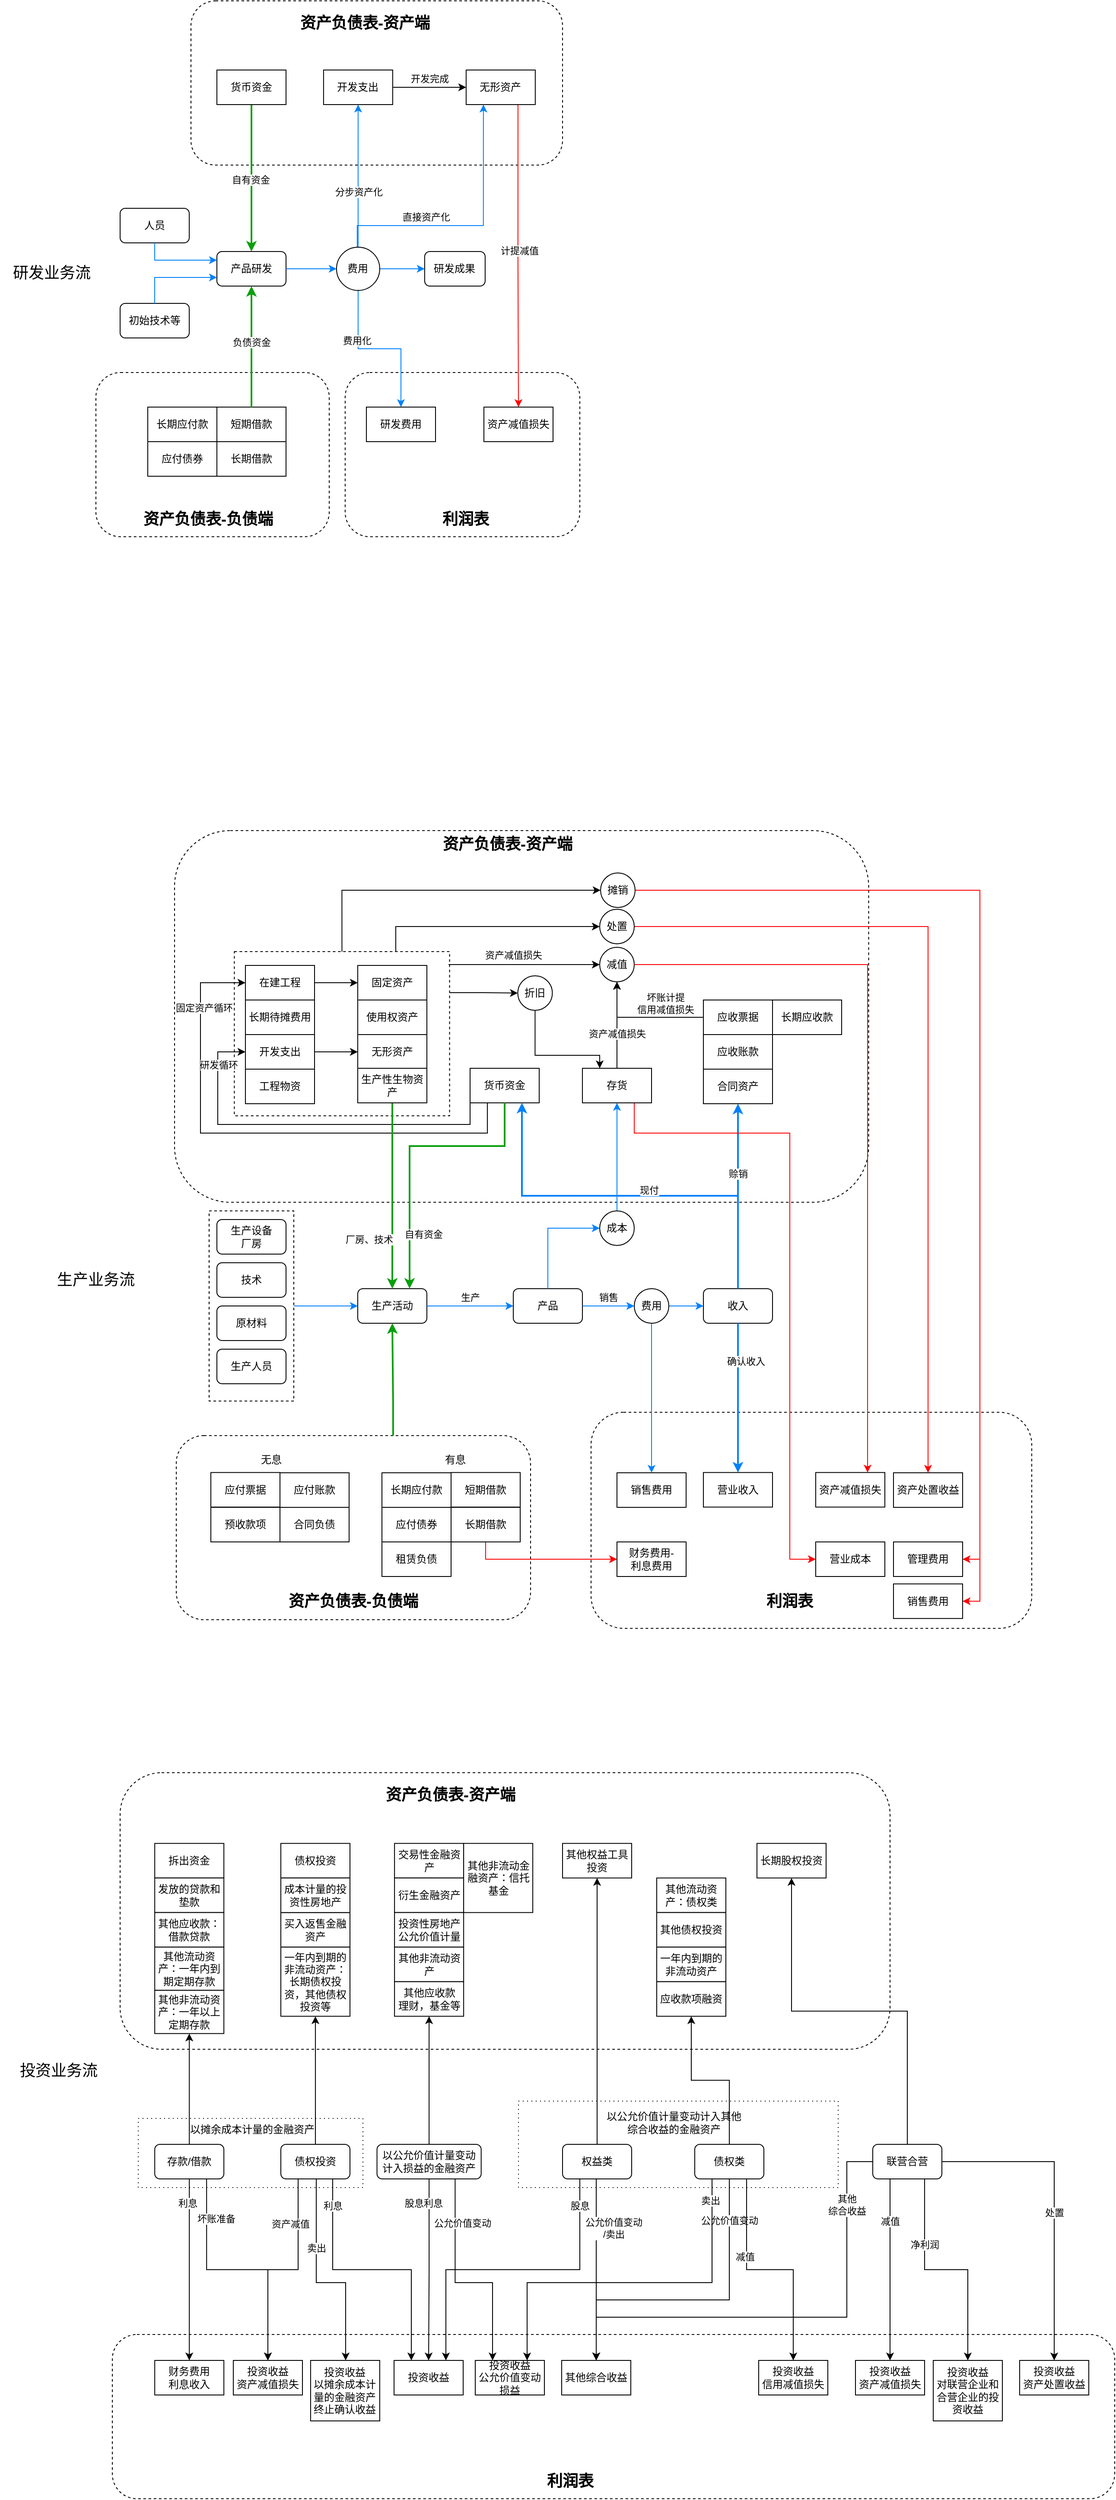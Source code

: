 <mxfile version="24.9.3">
  <diagram name="Page-1" id="RIPOSOB8vfV2EPrKnL5X">
    <mxGraphModel dx="2663" dy="712" grid="1" gridSize="10" guides="1" tooltips="1" connect="1" arrows="1" fold="1" page="1" pageScale="1" pageWidth="850" pageHeight="1100" math="0" shadow="0">
      <root>
        <mxCell id="0" />
        <mxCell id="1" parent="0" />
        <mxCell id="fEVxsTx8sF9cgy5vZWGp-5" value="" style="rounded=0;whiteSpace=wrap;html=1;dashed=1;" vertex="1" parent="1">
          <mxGeometry x="242" y="1570" width="98" height="220" as="geometry" />
        </mxCell>
        <mxCell id="g10ouUUuRNhTddTcwMs_-15" value="" style="rounded=1;whiteSpace=wrap;html=1;dashed=1;" parent="1" vertex="1">
          <mxGeometry x="202" y="1130" width="803.25" height="430" as="geometry" />
        </mxCell>
        <mxCell id="g10ouUUuRNhTddTcwMs_-18" value="" style="rounded=0;whiteSpace=wrap;html=1;dashed=1;" parent="1" vertex="1">
          <mxGeometry x="271.19" y="1270" width="249.09" height="190" as="geometry" />
        </mxCell>
        <mxCell id="5t_itrXpZTU33Db9cG_B-16" value="" style="rounded=0;whiteSpace=wrap;html=1;dashed=1;dashPattern=1 4;" parent="1" vertex="1">
          <mxGeometry x="600" y="2600" width="370" height="100" as="geometry" />
        </mxCell>
        <mxCell id="5t_itrXpZTU33Db9cG_B-13" value="" style="rounded=0;whiteSpace=wrap;html=1;dashed=1;dashPattern=1 4;" parent="1" vertex="1">
          <mxGeometry x="160" y="2620" width="260" height="80" as="geometry" />
        </mxCell>
        <mxCell id="PDw0ZhWUSigSXVAjHn8G-229" value="" style="rounded=1;whiteSpace=wrap;html=1;dashed=1;" parent="1" vertex="1">
          <mxGeometry x="399.44" y="600" width="271.56" height="190" as="geometry" />
        </mxCell>
        <mxCell id="PDw0ZhWUSigSXVAjHn8G-230" value="&lt;span style=&quot;font-size: 18px;&quot;&gt;&lt;b&gt;利润表&lt;/b&gt;&lt;/span&gt;" style="text;html=1;align=center;verticalAlign=middle;whiteSpace=wrap;rounded=0;" parent="1" vertex="1">
          <mxGeometry x="459.354" y="759.998" width="160.169" height="20.821" as="geometry" />
        </mxCell>
        <mxCell id="PDw0ZhWUSigSXVAjHn8G-227" value="" style="rounded=1;whiteSpace=wrap;html=1;dashed=1;" parent="1" vertex="1">
          <mxGeometry x="111" y="600" width="270" height="190" as="geometry" />
        </mxCell>
        <mxCell id="PDw0ZhWUSigSXVAjHn8G-228" value="&lt;span style=&quot;font-size: 18px;&quot;&gt;&lt;b&gt;资产负债表-负债端&lt;/b&gt;&lt;/span&gt;" style="text;html=1;align=center;verticalAlign=middle;whiteSpace=wrap;rounded=0;" parent="1" vertex="1">
          <mxGeometry x="160.914" y="759.998" width="160.169" height="20.821" as="geometry" />
        </mxCell>
        <mxCell id="PDw0ZhWUSigSXVAjHn8G-225" value="" style="rounded=1;whiteSpace=wrap;html=1;dashed=1;" parent="1" vertex="1">
          <mxGeometry x="221" y="170" width="430" height="190" as="geometry" />
        </mxCell>
        <mxCell id="PDw0ZhWUSigSXVAjHn8G-226" value="&lt;span style=&quot;font-size: 18px;&quot;&gt;&lt;b&gt;资产负债表-资产端&lt;/b&gt;&lt;/span&gt;" style="text;html=1;align=center;verticalAlign=middle;whiteSpace=wrap;rounded=0;" parent="1" vertex="1">
          <mxGeometry x="344.12" y="180" width="156.88" height="31.82" as="geometry" />
        </mxCell>
        <mxCell id="PDw0ZhWUSigSXVAjHn8G-161" value="" style="rounded=1;whiteSpace=wrap;html=1;dashed=1;" parent="1" vertex="1">
          <mxGeometry x="684" y="1803" width="510" height="250" as="geometry" />
        </mxCell>
        <mxCell id="PDw0ZhWUSigSXVAjHn8G-168" value="" style="rounded=1;whiteSpace=wrap;html=1;dashed=1;" parent="1" vertex="1">
          <mxGeometry x="204" y="1830" width="410.01" height="213" as="geometry" />
        </mxCell>
        <mxCell id="PDw0ZhWUSigSXVAjHn8G-4" value="&lt;font style=&quot;font-size: 18px;&quot;&gt;研发业务流&lt;/font&gt;" style="text;html=1;align=center;verticalAlign=middle;whiteSpace=wrap;rounded=0;" parent="1" vertex="1">
          <mxGeometry y="460" width="120" height="50" as="geometry" />
        </mxCell>
        <mxCell id="PDw0ZhWUSigSXVAjHn8G-14" style="edgeStyle=orthogonalEdgeStyle;rounded=0;orthogonalLoop=1;jettySize=auto;html=1;exitX=0.5;exitY=1;exitDx=0;exitDy=0;strokeColor=#0081fa;strokeWidth=1;" parent="1" source="PDw0ZhWUSigSXVAjHn8G-37" target="PDw0ZhWUSigSXVAjHn8G-13" edge="1">
          <mxGeometry relative="1" as="geometry" />
        </mxCell>
        <mxCell id="PDw0ZhWUSigSXVAjHn8G-15" value="费用化" style="edgeLabel;html=1;align=center;verticalAlign=middle;resizable=0;points=[];" parent="PDw0ZhWUSigSXVAjHn8G-14" vertex="1" connectable="0">
          <mxGeometry x="-0.375" y="-2" relative="1" as="geometry">
            <mxPoint as="offset" />
          </mxGeometry>
        </mxCell>
        <mxCell id="PDw0ZhWUSigSXVAjHn8G-27" style="edgeStyle=orthogonalEdgeStyle;rounded=0;orthogonalLoop=1;jettySize=auto;html=1;exitX=1;exitY=0.5;exitDx=0;exitDy=0;strokeColor=#0081fa;" parent="1" source="PDw0ZhWUSigSXVAjHn8G-37" target="PDw0ZhWUSigSXVAjHn8G-7" edge="1">
          <mxGeometry relative="1" as="geometry" />
        </mxCell>
        <mxCell id="PDw0ZhWUSigSXVAjHn8G-6" value="产品研发" style="rounded=1;whiteSpace=wrap;html=1;" parent="1" vertex="1">
          <mxGeometry x="251" y="460" width="80" height="40" as="geometry" />
        </mxCell>
        <mxCell id="PDw0ZhWUSigSXVAjHn8G-7" value="研发成果" style="rounded=1;whiteSpace=wrap;html=1;" parent="1" vertex="1">
          <mxGeometry x="491.44" y="460" width="70" height="40" as="geometry" />
        </mxCell>
        <mxCell id="PDw0ZhWUSigSXVAjHn8G-13" value="研发费用" style="rounded=0;whiteSpace=wrap;html=1;" parent="1" vertex="1">
          <mxGeometry x="424" y="640" width="80" height="40" as="geometry" />
        </mxCell>
        <mxCell id="PDw0ZhWUSigSXVAjHn8G-16" style="edgeStyle=orthogonalEdgeStyle;rounded=0;orthogonalLoop=1;jettySize=auto;html=1;exitX=0.5;exitY=0;exitDx=0;exitDy=0;strokeColor=#0081fa;strokeWidth=1;entryX=0.5;entryY=1;entryDx=0;entryDy=0;" parent="1" source="PDw0ZhWUSigSXVAjHn8G-37" edge="1">
          <mxGeometry relative="1" as="geometry">
            <mxPoint x="299.44" y="510" as="sourcePoint" />
            <mxPoint x="414.44" y="290" as="targetPoint" />
          </mxGeometry>
        </mxCell>
        <mxCell id="PDw0ZhWUSigSXVAjHn8G-17" value="分步资产化" style="edgeLabel;html=1;align=center;verticalAlign=middle;resizable=0;points=[];" parent="PDw0ZhWUSigSXVAjHn8G-16" vertex="1" connectable="0">
          <mxGeometry x="-0.375" y="-2" relative="1" as="geometry">
            <mxPoint x="-2" y="-13" as="offset" />
          </mxGeometry>
        </mxCell>
        <mxCell id="PDw0ZhWUSigSXVAjHn8G-22" value="开发完成" style="edgeStyle=orthogonalEdgeStyle;rounded=0;orthogonalLoop=1;jettySize=auto;html=1;exitX=1;exitY=0.5;exitDx=0;exitDy=0;" parent="1" target="PDw0ZhWUSigSXVAjHn8G-19" edge="1">
          <mxGeometry y="10" relative="1" as="geometry">
            <mxPoint x="454.44" y="270" as="sourcePoint" />
            <Array as="points">
              <mxPoint x="491.44" y="270" />
              <mxPoint x="491.44" y="270" />
            </Array>
            <mxPoint as="offset" />
          </mxGeometry>
        </mxCell>
        <mxCell id="PDw0ZhWUSigSXVAjHn8G-18" value="开发支出" style="rounded=0;whiteSpace=wrap;html=1;" parent="1" vertex="1">
          <mxGeometry x="374.44" y="250" width="80" height="40" as="geometry" />
        </mxCell>
        <mxCell id="PDw0ZhWUSigSXVAjHn8G-25" style="edgeStyle=orthogonalEdgeStyle;rounded=0;orthogonalLoop=1;jettySize=auto;html=1;exitX=0.75;exitY=1;exitDx=0;exitDy=0;entryX=0.5;entryY=0;entryDx=0;entryDy=0;strokeColor=#ff0000;" parent="1" source="PDw0ZhWUSigSXVAjHn8G-19" target="PDw0ZhWUSigSXVAjHn8G-23" edge="1">
          <mxGeometry relative="1" as="geometry" />
        </mxCell>
        <mxCell id="PDw0ZhWUSigSXVAjHn8G-26" value="计提减值" style="edgeLabel;html=1;align=center;verticalAlign=middle;resizable=0;points=[];" parent="PDw0ZhWUSigSXVAjHn8G-25" vertex="1" connectable="0">
          <mxGeometry x="-0.039" y="1" relative="1" as="geometry">
            <mxPoint as="offset" />
          </mxGeometry>
        </mxCell>
        <mxCell id="PDw0ZhWUSigSXVAjHn8G-19" value="无形资产" style="rounded=0;whiteSpace=wrap;html=1;" parent="1" vertex="1">
          <mxGeometry x="539.44" y="250" width="80" height="40" as="geometry" />
        </mxCell>
        <mxCell id="PDw0ZhWUSigSXVAjHn8G-23" value="资产减值损失" style="rounded=0;whiteSpace=wrap;html=1;" parent="1" vertex="1">
          <mxGeometry x="560" y="640" width="80" height="40" as="geometry" />
        </mxCell>
        <mxCell id="PDw0ZhWUSigSXVAjHn8G-30" style="edgeStyle=orthogonalEdgeStyle;rounded=0;orthogonalLoop=1;jettySize=auto;html=1;strokeColor=#0081fa;strokeWidth=1;exitX=0.5;exitY=0;exitDx=0;exitDy=0;entryX=0.25;entryY=1;entryDx=0;entryDy=0;" parent="1" target="PDw0ZhWUSigSXVAjHn8G-19" edge="1">
          <mxGeometry relative="1" as="geometry">
            <mxPoint x="413.44" y="455" as="sourcePoint" />
            <mxPoint x="771.44" y="430" as="targetPoint" />
            <Array as="points">
              <mxPoint x="413" y="430" />
              <mxPoint x="559" y="430" />
            </Array>
          </mxGeometry>
        </mxCell>
        <mxCell id="PDw0ZhWUSigSXVAjHn8G-31" value="直接资产化" style="edgeLabel;html=1;align=center;verticalAlign=middle;resizable=0;points=[];" parent="PDw0ZhWUSigSXVAjHn8G-30" vertex="1" connectable="0">
          <mxGeometry x="-0.375" y="-2" relative="1" as="geometry">
            <mxPoint x="7" y="-12" as="offset" />
          </mxGeometry>
        </mxCell>
        <mxCell id="PDw0ZhWUSigSXVAjHn8G-35" value="人员" style="rounded=1;whiteSpace=wrap;html=1;" parent="1" vertex="1">
          <mxGeometry x="139" y="410" width="80" height="40" as="geometry" />
        </mxCell>
        <mxCell id="PDw0ZhWUSigSXVAjHn8G-36" value="初始技术等" style="rounded=1;whiteSpace=wrap;html=1;" parent="1" vertex="1">
          <mxGeometry x="139" y="520" width="80" height="40" as="geometry" />
        </mxCell>
        <mxCell id="PDw0ZhWUSigSXVAjHn8G-39" value="" style="edgeStyle=orthogonalEdgeStyle;rounded=0;orthogonalLoop=1;jettySize=auto;html=1;exitX=1;exitY=0.5;exitDx=0;exitDy=0;strokeColor=#0081fa;" parent="1" source="PDw0ZhWUSigSXVAjHn8G-6" target="PDw0ZhWUSigSXVAjHn8G-37" edge="1">
          <mxGeometry relative="1" as="geometry">
            <mxPoint x="299" y="480" as="sourcePoint" />
            <mxPoint x="424" y="480" as="targetPoint" />
          </mxGeometry>
        </mxCell>
        <mxCell id="PDw0ZhWUSigSXVAjHn8G-37" value="费用" style="ellipse;whiteSpace=wrap;html=1;aspect=fixed;" parent="1" vertex="1">
          <mxGeometry x="389.44" y="455" width="50" height="50" as="geometry" />
        </mxCell>
        <mxCell id="PDw0ZhWUSigSXVAjHn8G-42" value="" style="edgeStyle=orthogonalEdgeStyle;rounded=0;orthogonalLoop=1;jettySize=auto;html=1;strokeColor=#0081fa;exitX=0.5;exitY=1;exitDx=0;exitDy=0;entryX=0;entryY=0.25;entryDx=0;entryDy=0;" parent="1" source="PDw0ZhWUSigSXVAjHn8G-35" target="PDw0ZhWUSigSXVAjHn8G-6" edge="1">
          <mxGeometry relative="1" as="geometry">
            <mxPoint x="251" y="530" as="sourcePoint" />
            <mxPoint x="369" y="490" as="targetPoint" />
          </mxGeometry>
        </mxCell>
        <mxCell id="PDw0ZhWUSigSXVAjHn8G-43" value="" style="edgeStyle=orthogonalEdgeStyle;rounded=0;orthogonalLoop=1;jettySize=auto;html=1;strokeColor=#0081fa;exitX=0.5;exitY=0;exitDx=0;exitDy=0;entryX=0;entryY=0.75;entryDx=0;entryDy=0;" parent="1" source="PDw0ZhWUSigSXVAjHn8G-36" target="PDw0ZhWUSigSXVAjHn8G-6" edge="1">
          <mxGeometry relative="1" as="geometry">
            <mxPoint x="189" y="460" as="sourcePoint" />
            <mxPoint x="261" y="480" as="targetPoint" />
          </mxGeometry>
        </mxCell>
        <mxCell id="PDw0ZhWUSigSXVAjHn8G-45" value="" style="edgeStyle=orthogonalEdgeStyle;rounded=0;orthogonalLoop=1;jettySize=auto;html=1;exitX=0.5;exitY=1;exitDx=0;exitDy=0;strokeColor=#099f0c;strokeWidth=2;entryX=0.5;entryY=0;entryDx=0;entryDy=0;" parent="1" source="PDw0ZhWUSigSXVAjHn8G-9" target="PDw0ZhWUSigSXVAjHn8G-6" edge="1">
          <mxGeometry relative="1" as="geometry">
            <mxPoint x="291" y="235" as="sourcePoint" />
            <mxPoint x="291" y="360" as="targetPoint" />
          </mxGeometry>
        </mxCell>
        <mxCell id="PDw0ZhWUSigSXVAjHn8G-55" value="自有资金" style="edgeLabel;html=1;align=center;verticalAlign=middle;resizable=0;points=[];" parent="PDw0ZhWUSigSXVAjHn8G-45" vertex="1" connectable="0">
          <mxGeometry x="0.021" y="-1" relative="1" as="geometry">
            <mxPoint as="offset" />
          </mxGeometry>
        </mxCell>
        <mxCell id="PDw0ZhWUSigSXVAjHn8G-9" value="货币资金" style="rounded=0;whiteSpace=wrap;html=1;" parent="1" vertex="1">
          <mxGeometry x="251" y="250" width="80" height="40" as="geometry" />
        </mxCell>
        <mxCell id="PDw0ZhWUSigSXVAjHn8G-47" value="应付债券" style="rounded=0;whiteSpace=wrap;html=1;" parent="1" vertex="1">
          <mxGeometry x="171" y="680" width="80" height="40" as="geometry" />
        </mxCell>
        <mxCell id="PDw0ZhWUSigSXVAjHn8G-48" value="短期借款" style="rounded=0;whiteSpace=wrap;html=1;" parent="1" vertex="1">
          <mxGeometry x="251" y="640" width="80" height="40" as="geometry" />
        </mxCell>
        <mxCell id="PDw0ZhWUSigSXVAjHn8G-49" value="长期借款" style="rounded=0;whiteSpace=wrap;html=1;" parent="1" vertex="1">
          <mxGeometry x="251" y="680" width="80" height="40" as="geometry" />
        </mxCell>
        <mxCell id="PDw0ZhWUSigSXVAjHn8G-50" value="长期应付款" style="rounded=0;whiteSpace=wrap;html=1;" parent="1" vertex="1">
          <mxGeometry x="171" y="640" width="80" height="40" as="geometry" />
        </mxCell>
        <mxCell id="PDw0ZhWUSigSXVAjHn8G-56" value="" style="edgeStyle=orthogonalEdgeStyle;rounded=0;orthogonalLoop=1;jettySize=auto;html=1;exitX=0.5;exitY=0;exitDx=0;exitDy=0;strokeColor=#099f0c;strokeWidth=2;entryX=0.5;entryY=1;entryDx=0;entryDy=0;" parent="1" source="PDw0ZhWUSigSXVAjHn8G-48" target="PDw0ZhWUSigSXVAjHn8G-6" edge="1">
          <mxGeometry relative="1" as="geometry">
            <mxPoint x="221" y="300" as="sourcePoint" />
            <mxPoint x="301" y="500" as="targetPoint" />
          </mxGeometry>
        </mxCell>
        <mxCell id="PDw0ZhWUSigSXVAjHn8G-231" value="负债资金" style="edgeLabel;html=1;align=center;verticalAlign=middle;resizable=0;points=[];" parent="PDw0ZhWUSigSXVAjHn8G-56" vertex="1" connectable="0">
          <mxGeometry x="0.077" relative="1" as="geometry">
            <mxPoint as="offset" />
          </mxGeometry>
        </mxCell>
        <mxCell id="PDw0ZhWUSigSXVAjHn8G-60" value="生产人员" style="rounded=1;whiteSpace=wrap;html=1;" parent="1" vertex="1">
          <mxGeometry x="251" y="1730" width="80" height="40" as="geometry" />
        </mxCell>
        <mxCell id="PDw0ZhWUSigSXVAjHn8G-61" value="生产活动" style="rounded=1;whiteSpace=wrap;html=1;" parent="1" vertex="1">
          <mxGeometry x="414" y="1660" width="80" height="40" as="geometry" />
        </mxCell>
        <mxCell id="PDw0ZhWUSigSXVAjHn8G-64" value="无形资产" style="rounded=0;whiteSpace=wrap;html=1;" parent="1" vertex="1">
          <mxGeometry x="414" y="1366" width="80" height="40" as="geometry" />
        </mxCell>
        <mxCell id="fEVxsTx8sF9cgy5vZWGp-6" style="edgeStyle=orthogonalEdgeStyle;rounded=0;orthogonalLoop=1;jettySize=auto;html=1;exitX=0.25;exitY=1;exitDx=0;exitDy=0;entryX=0;entryY=0.5;entryDx=0;entryDy=0;" edge="1" parent="1" source="PDw0ZhWUSigSXVAjHn8G-66" target="PDw0ZhWUSigSXVAjHn8G-211">
          <mxGeometry relative="1" as="geometry">
            <Array as="points">
              <mxPoint x="564" y="1480" />
              <mxPoint x="232" y="1480" />
              <mxPoint x="232" y="1306" />
            </Array>
          </mxGeometry>
        </mxCell>
        <mxCell id="fEVxsTx8sF9cgy5vZWGp-8" value="固定资产循环" style="edgeLabel;html=1;align=center;verticalAlign=middle;resizable=0;points=[];" vertex="1" connectable="0" parent="fEVxsTx8sF9cgy5vZWGp-6">
          <mxGeometry x="0.729" relative="1" as="geometry">
            <mxPoint x="4" as="offset" />
          </mxGeometry>
        </mxCell>
        <mxCell id="fEVxsTx8sF9cgy5vZWGp-7" style="edgeStyle=orthogonalEdgeStyle;rounded=0;orthogonalLoop=1;jettySize=auto;html=1;exitX=0;exitY=1;exitDx=0;exitDy=0;entryX=0;entryY=0.5;entryDx=0;entryDy=0;" edge="1" parent="1" source="PDw0ZhWUSigSXVAjHn8G-66" target="PDw0ZhWUSigSXVAjHn8G-194">
          <mxGeometry relative="1" as="geometry">
            <Array as="points">
              <mxPoint x="544" y="1470" />
              <mxPoint x="252" y="1470" />
              <mxPoint x="252" y="1386" />
            </Array>
          </mxGeometry>
        </mxCell>
        <mxCell id="fEVxsTx8sF9cgy5vZWGp-9" value="研发循环" style="edgeLabel;html=1;align=center;verticalAlign=middle;resizable=0;points=[];" vertex="1" connectable="0" parent="fEVxsTx8sF9cgy5vZWGp-7">
          <mxGeometry x="0.785" y="-1" relative="1" as="geometry">
            <mxPoint as="offset" />
          </mxGeometry>
        </mxCell>
        <mxCell id="PDw0ZhWUSigSXVAjHn8G-66" value="货币资金" style="rounded=0;whiteSpace=wrap;html=1;" parent="1" vertex="1">
          <mxGeometry x="544" y="1405" width="80" height="40" as="geometry" />
        </mxCell>
        <mxCell id="PDw0ZhWUSigSXVAjHn8G-67" value="应付债券" style="rounded=0;whiteSpace=wrap;html=1;" parent="1" vertex="1">
          <mxGeometry x="442" y="1913" width="80" height="40" as="geometry" />
        </mxCell>
        <mxCell id="PDw0ZhWUSigSXVAjHn8G-171" style="edgeStyle=orthogonalEdgeStyle;rounded=0;orthogonalLoop=1;jettySize=auto;html=1;exitX=0.5;exitY=1;exitDx=0;exitDy=0;strokeColor=#ff0000;" parent="1" source="PDw0ZhWUSigSXVAjHn8G-69" target="PDw0ZhWUSigSXVAjHn8G-170" edge="1">
          <mxGeometry relative="1" as="geometry" />
        </mxCell>
        <mxCell id="PDw0ZhWUSigSXVAjHn8G-69" value="长期借款" style="rounded=0;whiteSpace=wrap;html=1;" parent="1" vertex="1">
          <mxGeometry x="522" y="1913" width="80" height="40" as="geometry" />
        </mxCell>
        <mxCell id="PDw0ZhWUSigSXVAjHn8G-70" value="长期应付款" style="rounded=0;whiteSpace=wrap;html=1;" parent="1" vertex="1">
          <mxGeometry x="442" y="1873" width="80" height="40" as="geometry" />
        </mxCell>
        <mxCell id="PDw0ZhWUSigSXVAjHn8G-75" value="" style="edgeStyle=orthogonalEdgeStyle;rounded=0;orthogonalLoop=1;jettySize=auto;html=1;strokeColor=#099f0c;strokeWidth=2;entryX=0.5;entryY=1;entryDx=0;entryDy=0;exitX=0.612;exitY=0;exitDx=0;exitDy=0;exitPerimeter=0;" parent="1" source="PDw0ZhWUSigSXVAjHn8G-168" target="PDw0ZhWUSigSXVAjHn8G-61" edge="1">
          <mxGeometry relative="1" as="geometry">
            <mxPoint x="454" y="1800" as="sourcePoint" />
            <mxPoint x="494" y="1690" as="targetPoint" />
            <Array as="points">
              <mxPoint x="455" y="1790" />
            </Array>
          </mxGeometry>
        </mxCell>
        <mxCell id="PDw0ZhWUSigSXVAjHn8G-156" style="edgeStyle=orthogonalEdgeStyle;rounded=0;orthogonalLoop=1;jettySize=auto;html=1;entryX=0;entryY=0.5;entryDx=0;entryDy=0;exitX=0.995;exitY=0.079;exitDx=0;exitDy=0;exitPerimeter=0;" parent="1" source="g10ouUUuRNhTddTcwMs_-18" target="PDw0ZhWUSigSXVAjHn8G-155" edge="1">
          <mxGeometry relative="1" as="geometry">
            <mxPoint x="529" y="1266" as="sourcePoint" />
          </mxGeometry>
        </mxCell>
        <mxCell id="5t_itrXpZTU33Db9cG_B-2" value="资产减值损失" style="edgeLabel;html=1;align=center;verticalAlign=middle;resizable=0;points=[];" parent="PDw0ZhWUSigSXVAjHn8G-156" vertex="1" connectable="0">
          <mxGeometry x="-0.133" y="-3" relative="1" as="geometry">
            <mxPoint x="-1" y="-14" as="offset" />
          </mxGeometry>
        </mxCell>
        <mxCell id="PDw0ZhWUSigSXVAjHn8G-305" style="edgeStyle=orthogonalEdgeStyle;rounded=0;orthogonalLoop=1;jettySize=auto;html=1;exitX=0.75;exitY=0;exitDx=0;exitDy=0;entryX=0;entryY=0.5;entryDx=0;entryDy=0;" parent="1" source="g10ouUUuRNhTddTcwMs_-18" target="PDw0ZhWUSigSXVAjHn8G-304" edge="1">
          <mxGeometry relative="1" as="geometry" />
        </mxCell>
        <mxCell id="PDw0ZhWUSigSXVAjHn8G-77" value="固定资产" style="rounded=0;whiteSpace=wrap;html=1;" parent="1" vertex="1">
          <mxGeometry x="414" y="1286" width="80" height="40" as="geometry" />
        </mxCell>
        <mxCell id="PDw0ZhWUSigSXVAjHn8G-78" value="" style="edgeStyle=orthogonalEdgeStyle;rounded=0;orthogonalLoop=1;jettySize=auto;html=1;strokeColor=#099f0c;strokeWidth=2;exitX=0.5;exitY=1;exitDx=0;exitDy=0;entryX=0.5;entryY=0;entryDx=0;entryDy=0;" parent="1" source="PDw0ZhWUSigSXVAjHn8G-84" target="PDw0ZhWUSigSXVAjHn8G-61" edge="1">
          <mxGeometry relative="1" as="geometry">
            <mxPoint x="324" y="1475" as="sourcePoint" />
            <mxPoint x="454" y="1610" as="targetPoint" />
            <Array as="points" />
          </mxGeometry>
        </mxCell>
        <mxCell id="PDw0ZhWUSigSXVAjHn8G-79" value="厂房、技术" style="edgeLabel;html=1;align=center;verticalAlign=middle;resizable=0;points=[];" parent="PDw0ZhWUSigSXVAjHn8G-78" vertex="1" connectable="0">
          <mxGeometry x="0.021" y="-1" relative="1" as="geometry">
            <mxPoint x="-26" y="48" as="offset" />
          </mxGeometry>
        </mxCell>
        <mxCell id="PDw0ZhWUSigSXVAjHn8G-80" value="" style="edgeStyle=orthogonalEdgeStyle;rounded=0;orthogonalLoop=1;jettySize=auto;html=1;strokeColor=#099f0c;strokeWidth=2;exitX=0.5;exitY=1;exitDx=0;exitDy=0;entryX=0.75;entryY=0;entryDx=0;entryDy=0;" parent="1" source="PDw0ZhWUSigSXVAjHn8G-66" target="PDw0ZhWUSigSXVAjHn8G-61" edge="1">
          <mxGeometry relative="1" as="geometry">
            <mxPoint x="264.0" y="1495" as="sourcePoint" />
            <mxPoint x="454" y="1605" as="targetPoint" />
            <Array as="points">
              <mxPoint x="584" y="1495" />
              <mxPoint x="474" y="1495" />
            </Array>
          </mxGeometry>
        </mxCell>
        <mxCell id="PDw0ZhWUSigSXVAjHn8G-81" value="自有资金" style="edgeLabel;html=1;align=center;verticalAlign=middle;resizable=0;points=[];" parent="PDw0ZhWUSigSXVAjHn8G-80" vertex="1" connectable="0">
          <mxGeometry x="0.021" y="-1" relative="1" as="geometry">
            <mxPoint x="17" y="96" as="offset" />
          </mxGeometry>
        </mxCell>
        <mxCell id="g10ouUUuRNhTddTcwMs_-21" style="edgeStyle=orthogonalEdgeStyle;rounded=0;orthogonalLoop=1;jettySize=auto;html=1;entryX=0;entryY=0.5;entryDx=0;entryDy=0;exitX=1;exitY=0.25;exitDx=0;exitDy=0;" parent="1" source="g10ouUUuRNhTddTcwMs_-18" target="g10ouUUuRNhTddTcwMs_-2" edge="1">
          <mxGeometry relative="1" as="geometry">
            <mxPoint x="524" y="1346" as="sourcePoint" />
          </mxGeometry>
        </mxCell>
        <mxCell id="PDw0ZhWUSigSXVAjHn8G-83" value="使用权资产" style="rounded=0;whiteSpace=wrap;html=1;" parent="1" vertex="1">
          <mxGeometry x="414" y="1326" width="80" height="40" as="geometry" />
        </mxCell>
        <mxCell id="PDw0ZhWUSigSXVAjHn8G-84" value="生产性生物资产" style="rounded=0;whiteSpace=wrap;html=1;" parent="1" vertex="1">
          <mxGeometry x="414" y="1405" width="80" height="40" as="geometry" />
        </mxCell>
        <mxCell id="PDw0ZhWUSigSXVAjHn8G-145" style="edgeStyle=orthogonalEdgeStyle;rounded=0;orthogonalLoop=1;jettySize=auto;html=1;exitX=0.5;exitY=0;exitDx=0;exitDy=0;entryX=0.5;entryY=1;entryDx=0;entryDy=0;strokeColor=#0081fa;" parent="1" source="PDw0ZhWUSigSXVAjHn8G-222" target="PDw0ZhWUSigSXVAjHn8G-144" edge="1">
          <mxGeometry relative="1" as="geometry">
            <Array as="points" />
          </mxGeometry>
        </mxCell>
        <mxCell id="PDw0ZhWUSigSXVAjHn8G-88" value="产品" style="rounded=1;whiteSpace=wrap;html=1;" parent="1" vertex="1">
          <mxGeometry x="594" y="1660" width="80" height="40" as="geometry" />
        </mxCell>
        <mxCell id="PDw0ZhWUSigSXVAjHn8G-95" value="收入" style="rounded=1;whiteSpace=wrap;html=1;" parent="1" vertex="1">
          <mxGeometry x="814" y="1660" width="80" height="40" as="geometry" />
        </mxCell>
        <mxCell id="PDw0ZhWUSigSXVAjHn8G-159" style="edgeStyle=orthogonalEdgeStyle;rounded=0;orthogonalLoop=1;jettySize=auto;html=1;exitX=0;exitY=0.5;exitDx=0;exitDy=0;entryX=0.5;entryY=1;entryDx=0;entryDy=0;" parent="1" source="PDw0ZhWUSigSXVAjHn8G-99" target="PDw0ZhWUSigSXVAjHn8G-155" edge="1">
          <mxGeometry relative="1" as="geometry" />
        </mxCell>
        <mxCell id="PDw0ZhWUSigSXVAjHn8G-215" value="坏账计提&lt;br&gt;信用减值损失" style="edgeLabel;html=1;align=center;verticalAlign=middle;resizable=0;points=[];" parent="PDw0ZhWUSigSXVAjHn8G-159" vertex="1" connectable="0">
          <mxGeometry x="-0.258" y="3" relative="1" as="geometry">
            <mxPoint x="8" y="-19" as="offset" />
          </mxGeometry>
        </mxCell>
        <mxCell id="PDw0ZhWUSigSXVAjHn8G-101" style="edgeStyle=orthogonalEdgeStyle;rounded=0;orthogonalLoop=1;jettySize=auto;html=1;exitX=0.5;exitY=0;exitDx=0;exitDy=0;strokeColor=#0081fa;strokeWidth=2;entryX=0.75;entryY=1;entryDx=0;entryDy=0;" parent="1" source="PDw0ZhWUSigSXVAjHn8G-95" target="PDw0ZhWUSigSXVAjHn8G-66" edge="1">
          <mxGeometry relative="1" as="geometry">
            <mxPoint x="-53" y="1660" as="sourcePoint" />
            <mxPoint x="-53" y="1495" as="targetPoint" />
          </mxGeometry>
        </mxCell>
        <mxCell id="PDw0ZhWUSigSXVAjHn8G-104" value="现付" style="edgeLabel;html=1;align=center;verticalAlign=middle;resizable=0;points=[];" parent="PDw0ZhWUSigSXVAjHn8G-101" vertex="1" connectable="0">
          <mxGeometry x="-0.03" y="-2" relative="1" as="geometry">
            <mxPoint x="15" y="-5" as="offset" />
          </mxGeometry>
        </mxCell>
        <mxCell id="PDw0ZhWUSigSXVAjHn8G-105" style="edgeStyle=orthogonalEdgeStyle;rounded=0;orthogonalLoop=1;jettySize=auto;html=1;exitX=0.5;exitY=0;exitDx=0;exitDy=0;strokeColor=#0081fa;strokeWidth=2;entryX=0.5;entryY=1;entryDx=0;entryDy=0;" parent="1" source="PDw0ZhWUSigSXVAjHn8G-95" target="PDw0ZhWUSigSXVAjHn8G-103" edge="1">
          <mxGeometry relative="1" as="geometry">
            <mxPoint x="864" y="1620" as="sourcePoint" />
            <mxPoint x="854" y="1450" as="targetPoint" />
          </mxGeometry>
        </mxCell>
        <mxCell id="PDw0ZhWUSigSXVAjHn8G-106" value="赊销" style="edgeLabel;html=1;align=center;verticalAlign=middle;resizable=0;points=[];" parent="PDw0ZhWUSigSXVAjHn8G-105" vertex="1" connectable="0">
          <mxGeometry x="-0.03" y="-2" relative="1" as="geometry">
            <mxPoint x="-2" y="-29" as="offset" />
          </mxGeometry>
        </mxCell>
        <mxCell id="PDw0ZhWUSigSXVAjHn8G-108" style="edgeStyle=orthogonalEdgeStyle;rounded=0;orthogonalLoop=1;jettySize=auto;html=1;exitX=0.5;exitY=1;exitDx=0;exitDy=0;strokeColor=#0081fa;strokeWidth=2;entryX=0.5;entryY=0;entryDx=0;entryDy=0;" parent="1" source="PDw0ZhWUSigSXVAjHn8G-95" target="PDw0ZhWUSigSXVAjHn8G-107" edge="1">
          <mxGeometry relative="1" as="geometry">
            <mxPoint x="864" y="1620" as="sourcePoint" />
            <mxPoint x="904" y="1805" as="targetPoint" />
          </mxGeometry>
        </mxCell>
        <mxCell id="PDw0ZhWUSigSXVAjHn8G-109" value="确认收入" style="edgeLabel;html=1;align=center;verticalAlign=middle;resizable=0;points=[];" parent="PDw0ZhWUSigSXVAjHn8G-108" vertex="1" connectable="0">
          <mxGeometry x="-0.03" y="-2" relative="1" as="geometry">
            <mxPoint x="11" y="-40" as="offset" />
          </mxGeometry>
        </mxCell>
        <mxCell id="PDw0ZhWUSigSXVAjHn8G-142" value="&lt;font style=&quot;font-size: 18px;&quot;&gt;生产业务流&lt;/font&gt;" style="text;html=1;align=center;verticalAlign=middle;whiteSpace=wrap;rounded=0;" parent="1" vertex="1">
          <mxGeometry x="51" y="1625" width="120" height="50" as="geometry" />
        </mxCell>
        <mxCell id="PDw0ZhWUSigSXVAjHn8G-157" style="edgeStyle=orthogonalEdgeStyle;rounded=0;orthogonalLoop=1;jettySize=auto;html=1;exitX=0.5;exitY=0;exitDx=0;exitDy=0;entryX=0.5;entryY=1;entryDx=0;entryDy=0;" parent="1" source="PDw0ZhWUSigSXVAjHn8G-144" target="PDw0ZhWUSigSXVAjHn8G-155" edge="1">
          <mxGeometry relative="1" as="geometry" />
        </mxCell>
        <mxCell id="5t_itrXpZTU33Db9cG_B-1" value="资产减值损失" style="edgeLabel;html=1;align=center;verticalAlign=middle;resizable=0;points=[];" parent="PDw0ZhWUSigSXVAjHn8G-157" vertex="1" connectable="0">
          <mxGeometry x="-0.344" y="3" relative="1" as="geometry">
            <mxPoint x="3" y="-7" as="offset" />
          </mxGeometry>
        </mxCell>
        <mxCell id="PDw0ZhWUSigSXVAjHn8G-180" style="edgeStyle=orthogonalEdgeStyle;rounded=0;orthogonalLoop=1;jettySize=auto;html=1;exitX=0.75;exitY=1;exitDx=0;exitDy=0;entryX=0;entryY=0.5;entryDx=0;entryDy=0;strokeColor=#ff0000;" parent="1" source="PDw0ZhWUSigSXVAjHn8G-144" target="PDw0ZhWUSigSXVAjHn8G-179" edge="1">
          <mxGeometry relative="1" as="geometry">
            <Array as="points">
              <mxPoint x="734" y="1480" />
              <mxPoint x="914" y="1480" />
              <mxPoint x="914" y="1973" />
            </Array>
          </mxGeometry>
        </mxCell>
        <mxCell id="PDw0ZhWUSigSXVAjHn8G-144" value="存货" style="rounded=0;whiteSpace=wrap;html=1;" parent="1" vertex="1">
          <mxGeometry x="674" y="1405" width="80" height="40" as="geometry" />
        </mxCell>
        <mxCell id="PDw0ZhWUSigSXVAjHn8G-148" value="原材料" style="rounded=1;whiteSpace=wrap;html=1;" parent="1" vertex="1">
          <mxGeometry x="251" y="1680" width="80" height="40" as="geometry" />
        </mxCell>
        <mxCell id="PDw0ZhWUSigSXVAjHn8G-151" value="资产减值损失" style="rounded=0;whiteSpace=wrap;html=1;" parent="1" vertex="1">
          <mxGeometry x="944" y="1872.7" width="80" height="40" as="geometry" />
        </mxCell>
        <mxCell id="PDw0ZhWUSigSXVAjHn8G-155" value="减值" style="ellipse;whiteSpace=wrap;html=1;aspect=fixed;" parent="1" vertex="1">
          <mxGeometry x="694" y="1265" width="40" height="40" as="geometry" />
        </mxCell>
        <mxCell id="PDw0ZhWUSigSXVAjHn8G-174" value="" style="edgeStyle=orthogonalEdgeStyle;rounded=0;orthogonalLoop=1;jettySize=auto;html=1;strokeColor=#0081fa;exitX=1;exitY=0.5;exitDx=0;exitDy=0;entryX=0;entryY=0.5;entryDx=0;entryDy=0;" parent="1" source="fEVxsTx8sF9cgy5vZWGp-5" target="PDw0ZhWUSigSXVAjHn8G-61" edge="1">
          <mxGeometry relative="1" as="geometry">
            <mxPoint x="314" y="1680" as="sourcePoint" />
            <mxPoint x="424" y="1665" as="targetPoint" />
          </mxGeometry>
        </mxCell>
        <mxCell id="PDw0ZhWUSigSXVAjHn8G-175" value="" style="edgeStyle=orthogonalEdgeStyle;rounded=0;orthogonalLoop=1;jettySize=auto;html=1;strokeColor=#0081fa;exitX=1;exitY=0.5;exitDx=0;exitDy=0;entryX=0;entryY=0.5;entryDx=0;entryDy=0;" parent="1" source="PDw0ZhWUSigSXVAjHn8G-61" target="PDw0ZhWUSigSXVAjHn8G-88" edge="1">
          <mxGeometry relative="1" as="geometry">
            <mxPoint x="314" y="1625" as="sourcePoint" />
            <mxPoint x="424" y="1665" as="targetPoint" />
            <Array as="points">
              <mxPoint x="542" y="1680" />
              <mxPoint x="542" y="1680" />
            </Array>
          </mxGeometry>
        </mxCell>
        <mxCell id="PDw0ZhWUSigSXVAjHn8G-176" value="生产" style="edgeLabel;html=1;align=center;verticalAlign=middle;resizable=0;points=[];" parent="PDw0ZhWUSigSXVAjHn8G-175" vertex="1" connectable="0">
          <mxGeometry x="-0.039" y="1" relative="1" as="geometry">
            <mxPoint x="2" y="-9" as="offset" />
          </mxGeometry>
        </mxCell>
        <mxCell id="PDw0ZhWUSigSXVAjHn8G-177" value="" style="edgeStyle=orthogonalEdgeStyle;rounded=0;orthogonalLoop=1;jettySize=auto;html=1;strokeColor=#0081fa;exitX=1;exitY=0.5;exitDx=0;exitDy=0;entryX=0;entryY=0.5;entryDx=0;entryDy=0;" parent="1" source="PDw0ZhWUSigSXVAjHn8G-218" target="PDw0ZhWUSigSXVAjHn8G-95" edge="1">
          <mxGeometry relative="1" as="geometry">
            <mxPoint x="694" y="1695" as="sourcePoint" />
            <mxPoint x="794" y="1695" as="targetPoint" />
            <Array as="points">
              <mxPoint x="782" y="1680" />
              <mxPoint x="782" y="1680" />
            </Array>
          </mxGeometry>
        </mxCell>
        <mxCell id="PDw0ZhWUSigSXVAjHn8G-170" value="财务费用-&lt;br&gt;利息费用" style="rounded=0;whiteSpace=wrap;html=1;" parent="1" vertex="1">
          <mxGeometry x="714" y="1953" width="80" height="40" as="geometry" />
        </mxCell>
        <mxCell id="PDw0ZhWUSigSXVAjHn8G-179" value="营业成本" style="rounded=0;whiteSpace=wrap;html=1;" parent="1" vertex="1">
          <mxGeometry x="944" y="1953" width="80" height="40" as="geometry" />
        </mxCell>
        <mxCell id="PDw0ZhWUSigSXVAjHn8G-99" value="应收票据" style="rounded=0;whiteSpace=wrap;html=1;" parent="1" vertex="1">
          <mxGeometry x="814" y="1326" width="80" height="40" as="geometry" />
        </mxCell>
        <mxCell id="PDw0ZhWUSigSXVAjHn8G-98" value="应收账款" style="rounded=0;whiteSpace=wrap;html=1;" parent="1" vertex="1">
          <mxGeometry x="814" y="1366" width="80" height="40" as="geometry" />
        </mxCell>
        <mxCell id="PDw0ZhWUSigSXVAjHn8G-103" value="合同资产" style="rounded=0;whiteSpace=wrap;html=1;" parent="1" vertex="1">
          <mxGeometry x="814" y="1406" width="80" height="40" as="geometry" />
        </mxCell>
        <mxCell id="PDw0ZhWUSigSXVAjHn8G-193" value="" style="edgeStyle=orthogonalEdgeStyle;rounded=0;orthogonalLoop=1;jettySize=auto;html=1;exitX=1;exitY=0.5;exitDx=0;exitDy=0;entryX=0.75;entryY=0;entryDx=0;entryDy=0;strokeColor=#ff0000;" parent="1" source="PDw0ZhWUSigSXVAjHn8G-155" target="PDw0ZhWUSigSXVAjHn8G-151" edge="1">
          <mxGeometry relative="1" as="geometry">
            <mxPoint x="739" y="1265" as="sourcePoint" />
            <mxPoint x="964" y="1865" as="targetPoint" />
            <Array as="points">
              <mxPoint x="1004" y="1285" />
            </Array>
          </mxGeometry>
        </mxCell>
        <mxCell id="PDw0ZhWUSigSXVAjHn8G-192" value="长期应收款" style="rounded=0;whiteSpace=wrap;html=1;" parent="1" vertex="1">
          <mxGeometry x="894" y="1326" width="80" height="40" as="geometry" />
        </mxCell>
        <mxCell id="g10ouUUuRNhTddTcwMs_-8" style="edgeStyle=orthogonalEdgeStyle;rounded=0;orthogonalLoop=1;jettySize=auto;html=1;exitX=0.5;exitY=0;exitDx=0;exitDy=0;entryX=0;entryY=0.5;entryDx=0;entryDy=0;" parent="1" source="g10ouUUuRNhTddTcwMs_-18" target="g10ouUUuRNhTddTcwMs_-6" edge="1">
          <mxGeometry relative="1" as="geometry" />
        </mxCell>
        <mxCell id="PDw0ZhWUSigSXVAjHn8G-200" value="长期待摊费用" style="rounded=0;whiteSpace=wrap;html=1;" parent="1" vertex="1">
          <mxGeometry x="284.0" y="1326" width="80" height="40" as="geometry" />
        </mxCell>
        <mxCell id="PDw0ZhWUSigSXVAjHn8G-169" value="&lt;span style=&quot;font-size: 18px;&quot;&gt;&lt;b&gt;资产负债表-负债端&lt;/b&gt;&lt;/span&gt;" style="text;html=1;align=center;verticalAlign=middle;whiteSpace=wrap;rounded=0;" parent="1" vertex="1">
          <mxGeometry x="328.924" y="2011.178" width="160.169" height="20.821" as="geometry" />
        </mxCell>
        <mxCell id="PDw0ZhWUSigSXVAjHn8G-68" value="短期借款" style="rounded=0;whiteSpace=wrap;html=1;" parent="1" vertex="1">
          <mxGeometry x="522" y="1872.7" width="80" height="40" as="geometry" />
        </mxCell>
        <mxCell id="PDw0ZhWUSigSXVAjHn8G-202" value="应付票据" style="rounded=0;whiteSpace=wrap;html=1;" parent="1" vertex="1">
          <mxGeometry x="244" y="1872.7" width="80" height="40" as="geometry" />
        </mxCell>
        <mxCell id="PDw0ZhWUSigSXVAjHn8G-203" value="应付账款" style="rounded=0;whiteSpace=wrap;html=1;" parent="1" vertex="1">
          <mxGeometry x="324" y="1873" width="80" height="40" as="geometry" />
        </mxCell>
        <mxCell id="PDw0ZhWUSigSXVAjHn8G-204" value="预收款项" style="rounded=0;whiteSpace=wrap;html=1;" parent="1" vertex="1">
          <mxGeometry x="244" y="1913" width="80" height="40" as="geometry" />
        </mxCell>
        <mxCell id="PDw0ZhWUSigSXVAjHn8G-205" value="合同负债" style="rounded=0;whiteSpace=wrap;html=1;" parent="1" vertex="1">
          <mxGeometry x="324" y="1913" width="80" height="40" as="geometry" />
        </mxCell>
        <mxCell id="PDw0ZhWUSigSXVAjHn8G-206" value="租赁负债" style="rounded=0;whiteSpace=wrap;html=1;" parent="1" vertex="1">
          <mxGeometry x="442" y="1953" width="80" height="40" as="geometry" />
        </mxCell>
        <mxCell id="PDw0ZhWUSigSXVAjHn8G-209" value="无息" style="text;html=1;align=center;verticalAlign=middle;whiteSpace=wrap;rounded=0;" parent="1" vertex="1">
          <mxGeometry x="284.0" y="1843" width="60" height="30" as="geometry" />
        </mxCell>
        <mxCell id="PDw0ZhWUSigSXVAjHn8G-210" value="有息" style="text;html=1;align=center;verticalAlign=middle;whiteSpace=wrap;rounded=0;" parent="1" vertex="1">
          <mxGeometry x="497" y="1842.7" width="60" height="30" as="geometry" />
        </mxCell>
        <mxCell id="g10ouUUuRNhTddTcwMs_-22" style="edgeStyle=orthogonalEdgeStyle;rounded=0;orthogonalLoop=1;jettySize=auto;html=1;exitX=1;exitY=0.5;exitDx=0;exitDy=0;entryX=0;entryY=0.5;entryDx=0;entryDy=0;" parent="1" source="PDw0ZhWUSigSXVAjHn8G-211" target="PDw0ZhWUSigSXVAjHn8G-77" edge="1">
          <mxGeometry relative="1" as="geometry" />
        </mxCell>
        <mxCell id="PDw0ZhWUSigSXVAjHn8G-211" value="在建工程" style="rounded=0;whiteSpace=wrap;html=1;" parent="1" vertex="1">
          <mxGeometry x="284.0" y="1286" width="80" height="40" as="geometry" />
        </mxCell>
        <mxCell id="PDw0ZhWUSigSXVAjHn8G-166" value="&lt;span style=&quot;font-size: 18px;&quot;&gt;&lt;b&gt;资产负债表-资产端&lt;/b&gt;&lt;/span&gt;" style="text;html=1;align=center;verticalAlign=middle;whiteSpace=wrap;rounded=0;" parent="1" vertex="1">
          <mxGeometry x="509" y="1130" width="156.88" height="31.82" as="geometry" />
        </mxCell>
        <mxCell id="g10ouUUuRNhTddTcwMs_-9" style="edgeStyle=orthogonalEdgeStyle;rounded=0;orthogonalLoop=1;jettySize=auto;html=1;exitX=1;exitY=0.5;exitDx=0;exitDy=0;entryX=0;entryY=0.5;entryDx=0;entryDy=0;" parent="1" source="PDw0ZhWUSigSXVAjHn8G-194" target="PDw0ZhWUSigSXVAjHn8G-64" edge="1">
          <mxGeometry relative="1" as="geometry" />
        </mxCell>
        <mxCell id="PDw0ZhWUSigSXVAjHn8G-194" value="开发支出" style="rounded=0;whiteSpace=wrap;html=1;" parent="1" vertex="1">
          <mxGeometry x="284.0" y="1366" width="80" height="40" as="geometry" />
        </mxCell>
        <mxCell id="PDw0ZhWUSigSXVAjHn8G-82" value="工程物资" style="rounded=0;whiteSpace=wrap;html=1;" parent="1" vertex="1">
          <mxGeometry x="284.0" y="1406" width="80" height="40" as="geometry" />
        </mxCell>
        <mxCell id="PDw0ZhWUSigSXVAjHn8G-162" value="&lt;b&gt;&lt;font style=&quot;font-size: 18px;&quot;&gt;利润表&lt;/font&gt;&lt;/b&gt;" style="text;html=1;align=center;verticalAlign=middle;whiteSpace=wrap;rounded=0;" parent="1" vertex="1">
          <mxGeometry x="884" y="2011.18" width="60.0" height="21.816" as="geometry" />
        </mxCell>
        <mxCell id="PDw0ZhWUSigSXVAjHn8G-107" value="营业收入" style="rounded=0;whiteSpace=wrap;html=1;" parent="1" vertex="1">
          <mxGeometry x="814" y="1872.7" width="80" height="40" as="geometry" />
        </mxCell>
        <mxCell id="PDw0ZhWUSigSXVAjHn8G-217" value="销售费用" style="rounded=0;whiteSpace=wrap;html=1;" parent="1" vertex="1">
          <mxGeometry x="714" y="1873" width="80" height="40" as="geometry" />
        </mxCell>
        <mxCell id="PDw0ZhWUSigSXVAjHn8G-219" value="" style="edgeStyle=orthogonalEdgeStyle;rounded=0;orthogonalLoop=1;jettySize=auto;html=1;strokeColor=#0081fa;exitX=1;exitY=0.5;exitDx=0;exitDy=0;entryX=0;entryY=0.5;entryDx=0;entryDy=0;" parent="1" source="PDw0ZhWUSigSXVAjHn8G-88" target="PDw0ZhWUSigSXVAjHn8G-218" edge="1">
          <mxGeometry relative="1" as="geometry">
            <mxPoint x="674" y="1655" as="sourcePoint" />
            <mxPoint x="814" y="1655" as="targetPoint" />
            <Array as="points" />
          </mxGeometry>
        </mxCell>
        <mxCell id="PDw0ZhWUSigSXVAjHn8G-220" value="销售" style="edgeLabel;html=1;align=center;verticalAlign=middle;resizable=0;points=[];" parent="PDw0ZhWUSigSXVAjHn8G-219" vertex="1" connectable="0">
          <mxGeometry x="-0.039" y="1" relative="1" as="geometry">
            <mxPoint x="1" y="-9" as="offset" />
          </mxGeometry>
        </mxCell>
        <mxCell id="PDw0ZhWUSigSXVAjHn8G-221" style="edgeStyle=orthogonalEdgeStyle;rounded=0;orthogonalLoop=1;jettySize=auto;html=1;exitX=0.5;exitY=1;exitDx=0;exitDy=0;entryX=0.5;entryY=0;entryDx=0;entryDy=0;strokeColor=#0081fa;" parent="1" source="PDw0ZhWUSigSXVAjHn8G-218" target="PDw0ZhWUSigSXVAjHn8G-217" edge="1">
          <mxGeometry relative="1" as="geometry" />
        </mxCell>
        <mxCell id="PDw0ZhWUSigSXVAjHn8G-218" value="费用" style="ellipse;whiteSpace=wrap;html=1;aspect=fixed;" parent="1" vertex="1">
          <mxGeometry x="734" y="1660" width="40" height="40" as="geometry" />
        </mxCell>
        <mxCell id="PDw0ZhWUSigSXVAjHn8G-223" value="" style="edgeStyle=orthogonalEdgeStyle;rounded=0;orthogonalLoop=1;jettySize=auto;html=1;exitX=0.5;exitY=0;exitDx=0;exitDy=0;entryX=0;entryY=0.5;entryDx=0;entryDy=0;strokeColor=#0081fa;" parent="1" source="PDw0ZhWUSigSXVAjHn8G-88" target="PDw0ZhWUSigSXVAjHn8G-222" edge="1">
          <mxGeometry relative="1" as="geometry">
            <mxPoint x="674" y="1645" as="sourcePoint" />
            <mxPoint x="714" y="1445" as="targetPoint" />
            <Array as="points">
              <mxPoint x="634" y="1590" />
            </Array>
          </mxGeometry>
        </mxCell>
        <mxCell id="PDw0ZhWUSigSXVAjHn8G-222" value="成本" style="ellipse;whiteSpace=wrap;html=1;aspect=fixed;" parent="1" vertex="1">
          <mxGeometry x="694" y="1570" width="40" height="40" as="geometry" />
        </mxCell>
        <mxCell id="PDw0ZhWUSigSXVAjHn8G-232" value="" style="rounded=1;whiteSpace=wrap;html=1;dashed=1;" parent="1" vertex="1">
          <mxGeometry x="130" y="2870" width="1160" height="190" as="geometry" />
        </mxCell>
        <mxCell id="PDw0ZhWUSigSXVAjHn8G-233" value="&lt;span style=&quot;font-size: 18px;&quot;&gt;&lt;b&gt;利润表&lt;/b&gt;&lt;/span&gt;" style="text;html=1;align=center;verticalAlign=middle;whiteSpace=wrap;rounded=0;" parent="1" vertex="1">
          <mxGeometry x="580.004" y="3029.998" width="160.169" height="20.821" as="geometry" />
        </mxCell>
        <mxCell id="PDw0ZhWUSigSXVAjHn8G-236" value="" style="rounded=1;whiteSpace=wrap;html=1;dashed=1;" parent="1" vertex="1">
          <mxGeometry x="139" y="2220" width="891" height="320" as="geometry" />
        </mxCell>
        <mxCell id="PDw0ZhWUSigSXVAjHn8G-237" value="&lt;span style=&quot;font-size: 18px;&quot;&gt;&lt;b&gt;资产负债表-资产端&lt;/b&gt;&lt;/span&gt;" style="text;html=1;align=center;verticalAlign=middle;whiteSpace=wrap;rounded=0;" parent="1" vertex="1">
          <mxGeometry x="443.12" y="2230" width="156.88" height="31.82" as="geometry" />
        </mxCell>
        <mxCell id="PDw0ZhWUSigSXVAjHn8G-238" value="&lt;font style=&quot;font-size: 18px;&quot;&gt;投资业务流&lt;/font&gt;" style="text;html=1;align=center;verticalAlign=middle;whiteSpace=wrap;rounded=0;" parent="1" vertex="1">
          <mxGeometry x="8" y="2540" width="120" height="50" as="geometry" />
        </mxCell>
        <mxCell id="PDw0ZhWUSigSXVAjHn8G-244" value="投资收益&lt;br&gt;资产减值损失" style="rounded=0;whiteSpace=wrap;html=1;" parent="1" vertex="1">
          <mxGeometry x="270" y="2900" width="80" height="40" as="geometry" />
        </mxCell>
        <mxCell id="PDw0ZhWUSigSXVAjHn8G-248" value="债权投资" style="rounded=0;whiteSpace=wrap;html=1;" parent="1" vertex="1">
          <mxGeometry x="325" y="2301.82" width="80" height="40" as="geometry" />
        </mxCell>
        <mxCell id="PDw0ZhWUSigSXVAjHn8G-251" value="交易性金融资产" style="rounded=0;whiteSpace=wrap;html=1;" parent="1" vertex="1">
          <mxGeometry x="456.56" y="2301.82" width="80" height="40" as="geometry" />
        </mxCell>
        <mxCell id="PDw0ZhWUSigSXVAjHn8G-252" value="投资收益" style="rounded=0;whiteSpace=wrap;html=1;" parent="1" vertex="1">
          <mxGeometry x="456.01" y="2900" width="80" height="40" as="geometry" />
        </mxCell>
        <mxCell id="PDw0ZhWUSigSXVAjHn8G-263" value="拆出资金" style="rounded=0;whiteSpace=wrap;html=1;" parent="1" vertex="1">
          <mxGeometry x="179.08" y="2301.82" width="80" height="40" as="geometry" />
        </mxCell>
        <mxCell id="PDw0ZhWUSigSXVAjHn8G-286" style="edgeStyle=orthogonalEdgeStyle;rounded=0;orthogonalLoop=1;jettySize=auto;html=1;exitX=0.75;exitY=1;exitDx=0;exitDy=0;entryX=0.5;entryY=0;entryDx=0;entryDy=0;" parent="1" source="PDw0ZhWUSigSXVAjHn8G-272" target="PDw0ZhWUSigSXVAjHn8G-244" edge="1">
          <mxGeometry relative="1" as="geometry" />
        </mxCell>
        <mxCell id="PDw0ZhWUSigSXVAjHn8G-287" value="坏账准备" style="edgeLabel;html=1;align=center;verticalAlign=middle;resizable=0;points=[];" parent="PDw0ZhWUSigSXVAjHn8G-286" vertex="1" connectable="0">
          <mxGeometry x="-0.489" y="4" relative="1" as="geometry">
            <mxPoint x="7" y="-26" as="offset" />
          </mxGeometry>
        </mxCell>
        <mxCell id="PDw0ZhWUSigSXVAjHn8G-288" style="edgeStyle=orthogonalEdgeStyle;rounded=0;orthogonalLoop=1;jettySize=auto;html=1;exitX=0.5;exitY=0;exitDx=0;exitDy=0;entryX=0.5;entryY=1;entryDx=0;entryDy=0;" parent="1" source="PDw0ZhWUSigSXVAjHn8G-285" target="PDw0ZhWUSigSXVAjHn8G-280" edge="1">
          <mxGeometry relative="1" as="geometry" />
        </mxCell>
        <mxCell id="PDw0ZhWUSigSXVAjHn8G-293" style="edgeStyle=orthogonalEdgeStyle;rounded=0;orthogonalLoop=1;jettySize=auto;html=1;exitX=0.5;exitY=1;exitDx=0;exitDy=0;" parent="1" source="PDw0ZhWUSigSXVAjHn8G-272" target="PDw0ZhWUSigSXVAjHn8G-291" edge="1">
          <mxGeometry relative="1" as="geometry" />
        </mxCell>
        <mxCell id="PDw0ZhWUSigSXVAjHn8G-294" value="利息" style="edgeLabel;html=1;align=center;verticalAlign=middle;resizable=0;points=[];" parent="PDw0ZhWUSigSXVAjHn8G-293" vertex="1" connectable="0">
          <mxGeometry x="-0.731" y="-2" relative="1" as="geometry">
            <mxPoint as="offset" />
          </mxGeometry>
        </mxCell>
        <mxCell id="PDw0ZhWUSigSXVAjHn8G-272" value="存款/借款" style="rounded=1;whiteSpace=wrap;html=1;" parent="1" vertex="1">
          <mxGeometry x="179.08" y="2650" width="80" height="40" as="geometry" />
        </mxCell>
        <mxCell id="PDw0ZhWUSigSXVAjHn8G-295" style="edgeStyle=orthogonalEdgeStyle;rounded=0;orthogonalLoop=1;jettySize=auto;html=1;exitX=0.75;exitY=1;exitDx=0;exitDy=0;entryX=0.25;entryY=0;entryDx=0;entryDy=0;" parent="1" source="PDw0ZhWUSigSXVAjHn8G-273" target="PDw0ZhWUSigSXVAjHn8G-252" edge="1">
          <mxGeometry relative="1" as="geometry" />
        </mxCell>
        <mxCell id="PDw0ZhWUSigSXVAjHn8G-296" value="利息" style="edgeLabel;html=1;align=center;verticalAlign=middle;resizable=0;points=[];" parent="PDw0ZhWUSigSXVAjHn8G-295" vertex="1" connectable="0">
          <mxGeometry x="-0.687" y="-1" relative="1" as="geometry">
            <mxPoint x="1" y="-16" as="offset" />
          </mxGeometry>
        </mxCell>
        <mxCell id="PDw0ZhWUSigSXVAjHn8G-297" style="edgeStyle=orthogonalEdgeStyle;rounded=0;orthogonalLoop=1;jettySize=auto;html=1;exitX=0.25;exitY=1;exitDx=0;exitDy=0;entryX=0.5;entryY=0;entryDx=0;entryDy=0;" parent="1" source="PDw0ZhWUSigSXVAjHn8G-273" target="PDw0ZhWUSigSXVAjHn8G-244" edge="1">
          <mxGeometry relative="1" as="geometry" />
        </mxCell>
        <mxCell id="PDw0ZhWUSigSXVAjHn8G-298" value="资产减值" style="edgeLabel;html=1;align=center;verticalAlign=middle;resizable=0;points=[];" parent="PDw0ZhWUSigSXVAjHn8G-297" vertex="1" connectable="0">
          <mxGeometry x="-0.536" y="-2" relative="1" as="geometry">
            <mxPoint x="-7" y="-5" as="offset" />
          </mxGeometry>
        </mxCell>
        <mxCell id="PDw0ZhWUSigSXVAjHn8G-300" style="edgeStyle=orthogonalEdgeStyle;rounded=0;orthogonalLoop=1;jettySize=auto;html=1;exitX=0.5;exitY=0;exitDx=0;exitDy=0;entryX=0.5;entryY=1;entryDx=0;entryDy=0;" parent="1" source="PDw0ZhWUSigSXVAjHn8G-273" target="PDw0ZhWUSigSXVAjHn8G-290" edge="1">
          <mxGeometry relative="1" as="geometry" />
        </mxCell>
        <mxCell id="5t_itrXpZTU33Db9cG_B-11" value="卖出" style="edgeStyle=orthogonalEdgeStyle;rounded=0;orthogonalLoop=1;jettySize=auto;html=1;exitX=0.5;exitY=1;exitDx=0;exitDy=0;" parent="1" edge="1">
          <mxGeometry x="-0.344" relative="1" as="geometry">
            <mxPoint x="366" y="2690" as="sourcePoint" />
            <mxPoint x="400" y="2900" as="targetPoint" />
            <Array as="points">
              <mxPoint x="366" y="2810" />
              <mxPoint x="400" y="2810" />
            </Array>
            <mxPoint as="offset" />
          </mxGeometry>
        </mxCell>
        <mxCell id="PDw0ZhWUSigSXVAjHn8G-273" value="债权投资" style="rounded=1;whiteSpace=wrap;html=1;" parent="1" vertex="1">
          <mxGeometry x="325" y="2650" width="80" height="40" as="geometry" />
        </mxCell>
        <mxCell id="PDw0ZhWUSigSXVAjHn8G-314" style="edgeStyle=orthogonalEdgeStyle;rounded=0;orthogonalLoop=1;jettySize=auto;html=1;exitX=0.5;exitY=0;exitDx=0;exitDy=0;entryX=0.5;entryY=1;entryDx=0;entryDy=0;" parent="1" source="PDw0ZhWUSigSXVAjHn8G-274" target="PDw0ZhWUSigSXVAjHn8G-312" edge="1">
          <mxGeometry relative="1" as="geometry" />
        </mxCell>
        <mxCell id="PDw0ZhWUSigSXVAjHn8G-315" style="edgeStyle=orthogonalEdgeStyle;rounded=0;orthogonalLoop=1;jettySize=auto;html=1;exitX=0.5;exitY=1;exitDx=0;exitDy=0;entryX=0.5;entryY=0;entryDx=0;entryDy=0;" parent="1" source="PDw0ZhWUSigSXVAjHn8G-274" target="PDw0ZhWUSigSXVAjHn8G-252" edge="1">
          <mxGeometry relative="1" as="geometry" />
        </mxCell>
        <mxCell id="PDw0ZhWUSigSXVAjHn8G-316" value="股息利息" style="edgeLabel;html=1;align=center;verticalAlign=middle;resizable=0;points=[];" parent="PDw0ZhWUSigSXVAjHn8G-315" vertex="1" connectable="0">
          <mxGeometry x="-0.617" y="-1" relative="1" as="geometry">
            <mxPoint x="-6" y="-13" as="offset" />
          </mxGeometry>
        </mxCell>
        <mxCell id="PDw0ZhWUSigSXVAjHn8G-318" style="edgeStyle=orthogonalEdgeStyle;rounded=0;orthogonalLoop=1;jettySize=auto;html=1;exitX=0.75;exitY=1;exitDx=0;exitDy=0;entryX=0.25;entryY=0;entryDx=0;entryDy=0;" parent="1" source="PDw0ZhWUSigSXVAjHn8G-274" target="PDw0ZhWUSigSXVAjHn8G-317" edge="1">
          <mxGeometry relative="1" as="geometry">
            <Array as="points">
              <mxPoint x="527" y="2810" />
              <mxPoint x="570" y="2810" />
            </Array>
          </mxGeometry>
        </mxCell>
        <mxCell id="PDw0ZhWUSigSXVAjHn8G-319" value="公允价值变动" style="edgeLabel;html=1;align=center;verticalAlign=middle;resizable=0;points=[];" parent="PDw0ZhWUSigSXVAjHn8G-318" vertex="1" connectable="0">
          <mxGeometry x="-0.539" relative="1" as="geometry">
            <mxPoint x="8" y="-8" as="offset" />
          </mxGeometry>
        </mxCell>
        <mxCell id="PDw0ZhWUSigSXVAjHn8G-274" value="以公允价值计量变动计入损益的金融资产" style="rounded=1;whiteSpace=wrap;html=1;" parent="1" vertex="1">
          <mxGeometry x="436.28" y="2650" width="120.56" height="40" as="geometry" />
        </mxCell>
        <mxCell id="PDw0ZhWUSigSXVAjHn8G-327" style="edgeStyle=orthogonalEdgeStyle;rounded=0;orthogonalLoop=1;jettySize=auto;html=1;exitX=0.5;exitY=0;exitDx=0;exitDy=0;entryX=0.5;entryY=1;entryDx=0;entryDy=0;" parent="1" source="PDw0ZhWUSigSXVAjHn8G-275" target="PDw0ZhWUSigSXVAjHn8G-320" edge="1">
          <mxGeometry relative="1" as="geometry" />
        </mxCell>
        <mxCell id="PDw0ZhWUSigSXVAjHn8G-331" style="edgeStyle=orthogonalEdgeStyle;rounded=0;orthogonalLoop=1;jettySize=auto;html=1;exitX=0.5;exitY=1;exitDx=0;exitDy=0;entryX=0.5;entryY=0;entryDx=0;entryDy=0;" parent="1" source="PDw0ZhWUSigSXVAjHn8G-275" target="PDw0ZhWUSigSXVAjHn8G-330" edge="1">
          <mxGeometry relative="1" as="geometry">
            <Array as="points">
              <mxPoint x="690" y="2870" />
              <mxPoint x="690" y="2870" />
            </Array>
          </mxGeometry>
        </mxCell>
        <mxCell id="PDw0ZhWUSigSXVAjHn8G-332" value="公允价值变动&lt;br&gt;/卖出" style="edgeLabel;html=1;align=center;verticalAlign=middle;resizable=0;points=[];" parent="PDw0ZhWUSigSXVAjHn8G-331" vertex="1" connectable="0">
          <mxGeometry x="-0.672" y="4" relative="1" as="geometry">
            <mxPoint x="16" y="23" as="offset" />
          </mxGeometry>
        </mxCell>
        <mxCell id="PDw0ZhWUSigSXVAjHn8G-275" value="权益类" style="rounded=1;whiteSpace=wrap;html=1;" parent="1" vertex="1">
          <mxGeometry x="651" y="2650" width="80" height="40" as="geometry" />
        </mxCell>
        <mxCell id="PDw0ZhWUSigSXVAjHn8G-337" style="edgeStyle=orthogonalEdgeStyle;rounded=0;orthogonalLoop=1;jettySize=auto;html=1;exitX=0.5;exitY=0;exitDx=0;exitDy=0;entryX=0.5;entryY=1;entryDx=0;entryDy=0;" parent="1" source="PDw0ZhWUSigSXVAjHn8G-278" target="PDw0ZhWUSigSXVAjHn8G-336" edge="1">
          <mxGeometry relative="1" as="geometry" />
        </mxCell>
        <mxCell id="PDw0ZhWUSigSXVAjHn8G-347" style="edgeStyle=orthogonalEdgeStyle;rounded=0;orthogonalLoop=1;jettySize=auto;html=1;exitX=0.25;exitY=1;exitDx=0;exitDy=0;entryX=0.5;entryY=0;entryDx=0;entryDy=0;" parent="1" source="PDw0ZhWUSigSXVAjHn8G-278" target="PDw0ZhWUSigSXVAjHn8G-346" edge="1">
          <mxGeometry relative="1" as="geometry" />
        </mxCell>
        <mxCell id="PDw0ZhWUSigSXVAjHn8G-348" value="减值" style="edgeLabel;html=1;align=center;verticalAlign=middle;resizable=0;points=[];" parent="PDw0ZhWUSigSXVAjHn8G-347" vertex="1" connectable="0">
          <mxGeometry x="-0.693" y="-3" relative="1" as="geometry">
            <mxPoint x="3" y="17" as="offset" />
          </mxGeometry>
        </mxCell>
        <mxCell id="PDw0ZhWUSigSXVAjHn8G-349" style="edgeStyle=orthogonalEdgeStyle;rounded=0;orthogonalLoop=1;jettySize=auto;html=1;exitX=0.75;exitY=1;exitDx=0;exitDy=0;" parent="1" source="PDw0ZhWUSigSXVAjHn8G-278" target="PDw0ZhWUSigSXVAjHn8G-345" edge="1">
          <mxGeometry relative="1" as="geometry" />
        </mxCell>
        <mxCell id="PDw0ZhWUSigSXVAjHn8G-350" value="净利润" style="edgeLabel;html=1;align=center;verticalAlign=middle;resizable=0;points=[];" parent="PDw0ZhWUSigSXVAjHn8G-349" vertex="1" connectable="0">
          <mxGeometry x="-0.558" relative="1" as="geometry">
            <mxPoint y="18" as="offset" />
          </mxGeometry>
        </mxCell>
        <mxCell id="PDw0ZhWUSigSXVAjHn8G-351" style="edgeStyle=orthogonalEdgeStyle;rounded=0;orthogonalLoop=1;jettySize=auto;html=1;exitX=0;exitY=0.5;exitDx=0;exitDy=0;entryX=0.5;entryY=0;entryDx=0;entryDy=0;" parent="1" source="PDw0ZhWUSigSXVAjHn8G-278" target="PDw0ZhWUSigSXVAjHn8G-330" edge="1">
          <mxGeometry relative="1" as="geometry">
            <Array as="points">
              <mxPoint x="980" y="2670" />
              <mxPoint x="980" y="2850" />
              <mxPoint x="690" y="2850" />
            </Array>
          </mxGeometry>
        </mxCell>
        <mxCell id="PDw0ZhWUSigSXVAjHn8G-352" value="其他&lt;br&gt;综合收益" style="edgeLabel;html=1;align=center;verticalAlign=middle;resizable=0;points=[];" parent="PDw0ZhWUSigSXVAjHn8G-351" vertex="1" connectable="0">
          <mxGeometry x="-0.713" y="-2" relative="1" as="geometry">
            <mxPoint x="2" y="1" as="offset" />
          </mxGeometry>
        </mxCell>
        <mxCell id="PDw0ZhWUSigSXVAjHn8G-354" style="edgeStyle=orthogonalEdgeStyle;rounded=0;orthogonalLoop=1;jettySize=auto;html=1;exitX=1;exitY=0.5;exitDx=0;exitDy=0;" parent="1" source="PDw0ZhWUSigSXVAjHn8G-278" target="PDw0ZhWUSigSXVAjHn8G-353" edge="1">
          <mxGeometry relative="1" as="geometry">
            <Array as="points">
              <mxPoint x="1220" y="2670" />
            </Array>
          </mxGeometry>
        </mxCell>
        <mxCell id="5t_itrXpZTU33Db9cG_B-5" value="处置" style="edgeLabel;html=1;align=center;verticalAlign=middle;resizable=0;points=[];" parent="PDw0ZhWUSigSXVAjHn8G-354" vertex="1" connectable="0">
          <mxGeometry x="0.05" y="4" relative="1" as="geometry">
            <mxPoint x="-4" as="offset" />
          </mxGeometry>
        </mxCell>
        <mxCell id="PDw0ZhWUSigSXVAjHn8G-278" value="联营合营" style="rounded=1;whiteSpace=wrap;html=1;" parent="1" vertex="1">
          <mxGeometry x="1010" y="2650" width="80" height="40" as="geometry" />
        </mxCell>
        <mxCell id="PDw0ZhWUSigSXVAjHn8G-279" value="发放的贷款和垫款" style="rounded=0;whiteSpace=wrap;html=1;" parent="1" vertex="1">
          <mxGeometry x="179.08" y="2341.82" width="80" height="40" as="geometry" />
        </mxCell>
        <mxCell id="PDw0ZhWUSigSXVAjHn8G-280" value="其他应收款：借款贷款" style="rounded=0;whiteSpace=wrap;html=1;" parent="1" vertex="1">
          <mxGeometry x="179.08" y="2381.82" width="80" height="40" as="geometry" />
        </mxCell>
        <mxCell id="PDw0ZhWUSigSXVAjHn8G-283" value="买入返售金融资产" style="rounded=0;whiteSpace=wrap;html=1;" parent="1" vertex="1">
          <mxGeometry x="325" y="2381.82" width="80" height="40" as="geometry" />
        </mxCell>
        <mxCell id="PDw0ZhWUSigSXVAjHn8G-284" value="其他流动资产：一年内到期定期存款" style="rounded=0;whiteSpace=wrap;html=1;" parent="1" vertex="1">
          <mxGeometry x="179.08" y="2421.82" width="80" height="50" as="geometry" />
        </mxCell>
        <mxCell id="PDw0ZhWUSigSXVAjHn8G-289" value="成本计量的投资性房地产" style="rounded=0;whiteSpace=wrap;html=1;" parent="1" vertex="1">
          <mxGeometry x="325" y="2341.82" width="80" height="40" as="geometry" />
        </mxCell>
        <mxCell id="PDw0ZhWUSigSXVAjHn8G-290" value="一年内到期的非流动资产：长期债权投资，其他债权投资等" style="rounded=0;whiteSpace=wrap;html=1;" parent="1" vertex="1">
          <mxGeometry x="325" y="2421.82" width="80" height="80" as="geometry" />
        </mxCell>
        <mxCell id="PDw0ZhWUSigSXVAjHn8G-291" value="财务费用&lt;br&gt;利息收入" style="rounded=0;whiteSpace=wrap;html=1;" parent="1" vertex="1">
          <mxGeometry x="179.08" y="2900" width="80" height="40" as="geometry" />
        </mxCell>
        <mxCell id="PDw0ZhWUSigSXVAjHn8G-303" value="资产处置收益" style="rounded=0;whiteSpace=wrap;html=1;" parent="1" vertex="1">
          <mxGeometry x="1034" y="1873" width="80" height="40" as="geometry" />
        </mxCell>
        <mxCell id="PDw0ZhWUSigSXVAjHn8G-306" style="edgeStyle=orthogonalEdgeStyle;rounded=0;orthogonalLoop=1;jettySize=auto;html=1;exitX=1;exitY=0.5;exitDx=0;exitDy=0;entryX=0.5;entryY=0;entryDx=0;entryDy=0;strokeColor=#ff0000;" parent="1" source="PDw0ZhWUSigSXVAjHn8G-304" target="PDw0ZhWUSigSXVAjHn8G-303" edge="1">
          <mxGeometry relative="1" as="geometry" />
        </mxCell>
        <mxCell id="PDw0ZhWUSigSXVAjHn8G-304" value="处置" style="ellipse;whiteSpace=wrap;html=1;aspect=fixed;" parent="1" vertex="1">
          <mxGeometry x="694" y="1221" width="40" height="40" as="geometry" />
        </mxCell>
        <mxCell id="PDw0ZhWUSigSXVAjHn8G-308" value="" style="edgeStyle=orthogonalEdgeStyle;rounded=0;orthogonalLoop=1;jettySize=auto;html=1;exitX=0.5;exitY=0;exitDx=0;exitDy=0;entryX=0.5;entryY=1;entryDx=0;entryDy=0;" parent="1" source="PDw0ZhWUSigSXVAjHn8G-272" target="PDw0ZhWUSigSXVAjHn8G-285" edge="1">
          <mxGeometry relative="1" as="geometry">
            <mxPoint x="210" y="2650" as="sourcePoint" />
            <mxPoint x="210" y="2380" as="targetPoint" />
          </mxGeometry>
        </mxCell>
        <mxCell id="PDw0ZhWUSigSXVAjHn8G-285" value="其他非流动资产：一年以上定期存款" style="rounded=0;whiteSpace=wrap;html=1;" parent="1" vertex="1">
          <mxGeometry x="179.08" y="2471.82" width="80" height="50" as="geometry" />
        </mxCell>
        <mxCell id="PDw0ZhWUSigSXVAjHn8G-309" value="衍生金融资产" style="rounded=0;whiteSpace=wrap;html=1;" parent="1" vertex="1">
          <mxGeometry x="456.56" y="2341.82" width="80" height="40" as="geometry" />
        </mxCell>
        <mxCell id="PDw0ZhWUSigSXVAjHn8G-310" value="投资性房地产&lt;br&gt;公允价值计量" style="rounded=0;whiteSpace=wrap;html=1;" parent="1" vertex="1">
          <mxGeometry x="456.56" y="2381.82" width="80" height="40" as="geometry" />
        </mxCell>
        <mxCell id="PDw0ZhWUSigSXVAjHn8G-311" value="其他非流动资产" style="rounded=0;whiteSpace=wrap;html=1;" parent="1" vertex="1">
          <mxGeometry x="456.56" y="2421.82" width="80" height="40" as="geometry" />
        </mxCell>
        <mxCell id="PDw0ZhWUSigSXVAjHn8G-312" value="其他应收款&lt;br&gt;理财，基金等" style="rounded=0;whiteSpace=wrap;html=1;" parent="1" vertex="1">
          <mxGeometry x="456.56" y="2461.82" width="80" height="40" as="geometry" />
        </mxCell>
        <mxCell id="PDw0ZhWUSigSXVAjHn8G-313" value="其他非流动金融资产：信托基金" style="rounded=0;whiteSpace=wrap;html=1;" parent="1" vertex="1">
          <mxGeometry x="536.56" y="2301.82" width="80" height="80" as="geometry" />
        </mxCell>
        <mxCell id="PDw0ZhWUSigSXVAjHn8G-317" value="投资收益&lt;br&gt;公允价值变动损益" style="rounded=0;whiteSpace=wrap;html=1;" parent="1" vertex="1">
          <mxGeometry x="550" y="2900" width="80" height="40" as="geometry" />
        </mxCell>
        <mxCell id="PDw0ZhWUSigSXVAjHn8G-320" value="其他权益工具投资" style="rounded=0;whiteSpace=wrap;html=1;" parent="1" vertex="1">
          <mxGeometry x="651" y="2301.82" width="80" height="40" as="geometry" />
        </mxCell>
        <mxCell id="PDw0ZhWUSigSXVAjHn8G-321" value="其他流动资产：债权类" style="rounded=0;whiteSpace=wrap;html=1;" parent="1" vertex="1">
          <mxGeometry x="760" y="2341.82" width="80" height="40" as="geometry" />
        </mxCell>
        <mxCell id="PDw0ZhWUSigSXVAjHn8G-323" value="其他债权投资" style="rounded=0;whiteSpace=wrap;html=1;" parent="1" vertex="1">
          <mxGeometry x="760" y="2381.82" width="80" height="40" as="geometry" />
        </mxCell>
        <mxCell id="PDw0ZhWUSigSXVAjHn8G-324" value="一年内到期的非流动资产" style="rounded=0;whiteSpace=wrap;html=1;" parent="1" vertex="1">
          <mxGeometry x="760" y="2421.82" width="80" height="40" as="geometry" />
        </mxCell>
        <mxCell id="PDw0ZhWUSigSXVAjHn8G-325" value="应收款项融资" style="rounded=0;whiteSpace=wrap;html=1;" parent="1" vertex="1">
          <mxGeometry x="760" y="2461.82" width="80" height="40" as="geometry" />
        </mxCell>
        <mxCell id="PDw0ZhWUSigSXVAjHn8G-335" style="edgeStyle=orthogonalEdgeStyle;rounded=0;orthogonalLoop=1;jettySize=auto;html=1;exitX=0.5;exitY=0;exitDx=0;exitDy=0;entryX=0.5;entryY=1;entryDx=0;entryDy=0;" parent="1" source="PDw0ZhWUSigSXVAjHn8G-326" target="PDw0ZhWUSigSXVAjHn8G-325" edge="1">
          <mxGeometry relative="1" as="geometry" />
        </mxCell>
        <mxCell id="PDw0ZhWUSigSXVAjHn8G-338" style="edgeStyle=orthogonalEdgeStyle;rounded=0;orthogonalLoop=1;jettySize=auto;html=1;exitX=0.5;exitY=1;exitDx=0;exitDy=0;entryX=0.5;entryY=0;entryDx=0;entryDy=0;" parent="1" source="PDw0ZhWUSigSXVAjHn8G-326" target="PDw0ZhWUSigSXVAjHn8G-330" edge="1">
          <mxGeometry relative="1" as="geometry">
            <Array as="points">
              <mxPoint x="844" y="2830" />
              <mxPoint x="690" y="2830" />
            </Array>
          </mxGeometry>
        </mxCell>
        <mxCell id="PDw0ZhWUSigSXVAjHn8G-339" value="公允价值变动" style="edgeLabel;html=1;align=center;verticalAlign=middle;resizable=0;points=[];" parent="PDw0ZhWUSigSXVAjHn8G-338" vertex="1" connectable="0">
          <mxGeometry x="-0.853" relative="1" as="geometry">
            <mxPoint y="21" as="offset" />
          </mxGeometry>
        </mxCell>
        <mxCell id="PDw0ZhWUSigSXVAjHn8G-340" style="edgeStyle=orthogonalEdgeStyle;rounded=0;orthogonalLoop=1;jettySize=auto;html=1;exitX=0.25;exitY=1;exitDx=0;exitDy=0;entryX=0.75;entryY=0;entryDx=0;entryDy=0;" parent="1" source="PDw0ZhWUSigSXVAjHn8G-326" target="PDw0ZhWUSigSXVAjHn8G-317" edge="1">
          <mxGeometry relative="1" as="geometry">
            <Array as="points">
              <mxPoint x="824" y="2810" />
              <mxPoint x="610" y="2810" />
            </Array>
          </mxGeometry>
        </mxCell>
        <mxCell id="PDw0ZhWUSigSXVAjHn8G-341" value="卖出" style="edgeLabel;html=1;align=center;verticalAlign=middle;resizable=0;points=[];" parent="PDw0ZhWUSigSXVAjHn8G-340" vertex="1" connectable="0">
          <mxGeometry x="-0.785" y="2" relative="1" as="geometry">
            <mxPoint x="-4" y="-21" as="offset" />
          </mxGeometry>
        </mxCell>
        <mxCell id="5t_itrXpZTU33Db9cG_B-3" style="edgeStyle=orthogonalEdgeStyle;rounded=0;orthogonalLoop=1;jettySize=auto;html=1;exitX=0.75;exitY=1;exitDx=0;exitDy=0;" parent="1" source="PDw0ZhWUSigSXVAjHn8G-326" target="PDw0ZhWUSigSXVAjHn8G-342" edge="1">
          <mxGeometry relative="1" as="geometry" />
        </mxCell>
        <mxCell id="5t_itrXpZTU33Db9cG_B-4" value="减值" style="edgeLabel;html=1;align=center;verticalAlign=middle;resizable=0;points=[];" parent="5t_itrXpZTU33Db9cG_B-3" vertex="1" connectable="0">
          <mxGeometry x="-0.324" y="-1" relative="1" as="geometry">
            <mxPoint x="-1" y="1" as="offset" />
          </mxGeometry>
        </mxCell>
        <mxCell id="PDw0ZhWUSigSXVAjHn8G-326" value="债权类" style="rounded=1;whiteSpace=wrap;html=1;" parent="1" vertex="1">
          <mxGeometry x="804" y="2650" width="80" height="40" as="geometry" />
        </mxCell>
        <mxCell id="PDw0ZhWUSigSXVAjHn8G-330" value="其他综合收益" style="rounded=0;whiteSpace=wrap;html=1;" parent="1" vertex="1">
          <mxGeometry x="650" y="2900" width="80" height="40" as="geometry" />
        </mxCell>
        <mxCell id="PDw0ZhWUSigSXVAjHn8G-336" value="长期股权投资" style="rounded=0;whiteSpace=wrap;html=1;" parent="1" vertex="1">
          <mxGeometry x="876" y="2301.82" width="80" height="40" as="geometry" />
        </mxCell>
        <mxCell id="PDw0ZhWUSigSXVAjHn8G-342" value="投资收益&lt;br&gt;信用减值损失" style="rounded=0;whiteSpace=wrap;html=1;" parent="1" vertex="1">
          <mxGeometry x="878" y="2900" width="80" height="40" as="geometry" />
        </mxCell>
        <mxCell id="PDw0ZhWUSigSXVAjHn8G-345" value="投资收益&lt;br&gt;对联营企业和合营企业的投资收益" style="rounded=0;whiteSpace=wrap;html=1;" parent="1" vertex="1">
          <mxGeometry x="1080" y="2900" width="80" height="70" as="geometry" />
        </mxCell>
        <mxCell id="PDw0ZhWUSigSXVAjHn8G-346" value="投资收益&lt;br&gt;资产减值损失" style="rounded=0;whiteSpace=wrap;html=1;" parent="1" vertex="1">
          <mxGeometry x="990" y="2900" width="80" height="40" as="geometry" />
        </mxCell>
        <mxCell id="PDw0ZhWUSigSXVAjHn8G-353" value="投资收益&lt;br&gt;资产处置收益" style="rounded=0;whiteSpace=wrap;html=1;" parent="1" vertex="1">
          <mxGeometry x="1180" y="2900" width="80" height="40" as="geometry" />
        </mxCell>
        <mxCell id="5t_itrXpZTU33Db9cG_B-8" style="edgeStyle=orthogonalEdgeStyle;rounded=0;orthogonalLoop=1;jettySize=auto;html=1;exitX=0.25;exitY=1;exitDx=0;exitDy=0;entryX=0.75;entryY=0;entryDx=0;entryDy=0;" parent="1" source="PDw0ZhWUSigSXVAjHn8G-275" target="PDw0ZhWUSigSXVAjHn8G-252" edge="1">
          <mxGeometry relative="1" as="geometry" />
        </mxCell>
        <mxCell id="5t_itrXpZTU33Db9cG_B-9" value="股息" style="edgeLabel;html=1;align=center;verticalAlign=middle;resizable=0;points=[];" parent="5t_itrXpZTU33Db9cG_B-8" vertex="1" connectable="0">
          <mxGeometry x="-0.741" relative="1" as="geometry">
            <mxPoint y="-17" as="offset" />
          </mxGeometry>
        </mxCell>
        <mxCell id="5t_itrXpZTU33Db9cG_B-10" value="投资收益&lt;br&gt;以摊余成本计量的金融资产终止确认收益" style="rounded=0;whiteSpace=wrap;html=1;" parent="1" vertex="1">
          <mxGeometry x="359.44" y="2900" width="80" height="70" as="geometry" />
        </mxCell>
        <mxCell id="5t_itrXpZTU33Db9cG_B-14" value="以摊余成本计量的金融资产" style="text;html=1;align=center;verticalAlign=middle;whiteSpace=wrap;rounded=0;" parent="1" vertex="1">
          <mxGeometry x="202" y="2618" width="180" height="30" as="geometry" />
        </mxCell>
        <mxCell id="5t_itrXpZTU33Db9cG_B-15" value="以公允价值计量变动计入其他综合收益的金融资产" style="text;html=1;align=center;verticalAlign=middle;whiteSpace=wrap;rounded=0;" parent="1" vertex="1">
          <mxGeometry x="700" y="2610" width="160" height="30" as="geometry" />
        </mxCell>
        <mxCell id="g10ouUUuRNhTddTcwMs_-23" style="edgeStyle=orthogonalEdgeStyle;rounded=0;orthogonalLoop=1;jettySize=auto;html=1;exitX=0.5;exitY=1;exitDx=0;exitDy=0;entryX=0.25;entryY=0;entryDx=0;entryDy=0;" parent="1" source="g10ouUUuRNhTddTcwMs_-2" target="PDw0ZhWUSigSXVAjHn8G-144" edge="1">
          <mxGeometry relative="1" as="geometry">
            <Array as="points">
              <mxPoint x="619" y="1390" />
              <mxPoint x="694" y="1390" />
            </Array>
          </mxGeometry>
        </mxCell>
        <mxCell id="g10ouUUuRNhTddTcwMs_-2" value="折旧" style="ellipse;whiteSpace=wrap;html=1;aspect=fixed;" parent="1" vertex="1">
          <mxGeometry x="599.22" y="1298" width="40" height="40" as="geometry" />
        </mxCell>
        <mxCell id="g10ouUUuRNhTddTcwMs_-11" style="edgeStyle=orthogonalEdgeStyle;rounded=0;orthogonalLoop=1;jettySize=auto;html=1;exitX=1;exitY=0.5;exitDx=0;exitDy=0;entryX=1;entryY=0.5;entryDx=0;entryDy=0;strokeColor=#ff0000;" parent="1" source="g10ouUUuRNhTddTcwMs_-6" target="g10ouUUuRNhTddTcwMs_-12" edge="1">
          <mxGeometry relative="1" as="geometry">
            <mxPoint x="1224" y="1210" as="targetPoint" />
          </mxGeometry>
        </mxCell>
        <mxCell id="g10ouUUuRNhTddTcwMs_-14" style="edgeStyle=orthogonalEdgeStyle;rounded=0;orthogonalLoop=1;jettySize=auto;html=1;exitX=1;exitY=0.5;exitDx=0;exitDy=0;entryX=1;entryY=0.5;entryDx=0;entryDy=0;strokeColor=#ff0000;" parent="1" source="g10ouUUuRNhTddTcwMs_-6" target="g10ouUUuRNhTddTcwMs_-13" edge="1">
          <mxGeometry relative="1" as="geometry" />
        </mxCell>
        <mxCell id="g10ouUUuRNhTddTcwMs_-6" value="摊销" style="ellipse;whiteSpace=wrap;html=1;aspect=fixed;" parent="1" vertex="1">
          <mxGeometry x="695" y="1179" width="40" height="40" as="geometry" />
        </mxCell>
        <mxCell id="g10ouUUuRNhTddTcwMs_-12" value="管理费用" style="rounded=0;whiteSpace=wrap;html=1;" parent="1" vertex="1">
          <mxGeometry x="1034" y="1953" width="80" height="40" as="geometry" />
        </mxCell>
        <mxCell id="g10ouUUuRNhTddTcwMs_-13" value="销售费用" style="rounded=0;whiteSpace=wrap;html=1;" parent="1" vertex="1">
          <mxGeometry x="1034" y="2001.59" width="80" height="40" as="geometry" />
        </mxCell>
        <mxCell id="fEVxsTx8sF9cgy5vZWGp-1" value="生产设备&lt;br&gt;厂房" style="rounded=1;whiteSpace=wrap;html=1;" vertex="1" parent="1">
          <mxGeometry x="251" y="1580" width="80" height="40" as="geometry" />
        </mxCell>
        <mxCell id="fEVxsTx8sF9cgy5vZWGp-2" value="技术" style="rounded=1;whiteSpace=wrap;html=1;" vertex="1" parent="1">
          <mxGeometry x="251" y="1630" width="80" height="40" as="geometry" />
        </mxCell>
      </root>
    </mxGraphModel>
  </diagram>
</mxfile>
